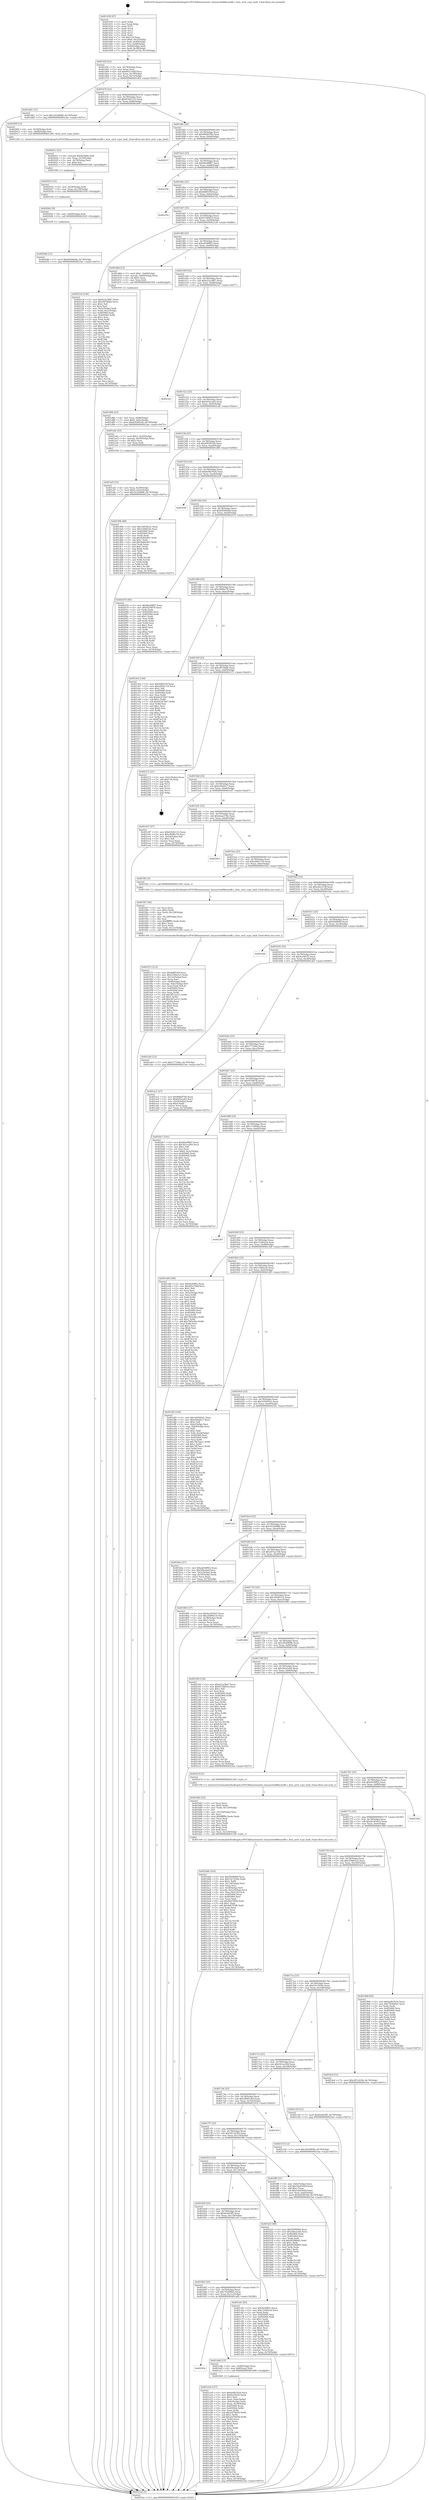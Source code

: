 digraph "0x401430" {
  label = "0x401430 (/mnt/c/Users/mathe/Desktop/tcc/POCII/binaries/extr_linuxarchx86kvmx86.c_kvm_arch_vcpu_fault_Final-ollvm.out::main(0))"
  labelloc = "t"
  node[shape=record]

  Entry [label="",width=0.3,height=0.3,shape=circle,fillcolor=black,style=filled]
  "0x40145f" [label="{
     0x40145f [23]\l
     | [instrs]\l
     &nbsp;&nbsp;0x40145f \<+3\>: mov -0x74(%rbp),%eax\l
     &nbsp;&nbsp;0x401462 \<+2\>: mov %eax,%ecx\l
     &nbsp;&nbsp;0x401464 \<+6\>: sub $0x802c76bf,%ecx\l
     &nbsp;&nbsp;0x40146a \<+3\>: mov %eax,-0x78(%rbp)\l
     &nbsp;&nbsp;0x40146d \<+3\>: mov %ecx,-0x7c(%rbp)\l
     &nbsp;&nbsp;0x401470 \<+6\>: je 0000000000401d61 \<main+0x931\>\l
  }"]
  "0x401d61" [label="{
     0x401d61 [12]\l
     | [instrs]\l
     &nbsp;&nbsp;0x401d61 \<+7\>: movl $0x16328088,-0x74(%rbp)\l
     &nbsp;&nbsp;0x401d68 \<+5\>: jmp 00000000004023ae \<main+0xf7e\>\l
  }"]
  "0x401476" [label="{
     0x401476 [22]\l
     | [instrs]\l
     &nbsp;&nbsp;0x401476 \<+5\>: jmp 000000000040147b \<main+0x4b\>\l
     &nbsp;&nbsp;0x40147b \<+3\>: mov -0x78(%rbp),%eax\l
     &nbsp;&nbsp;0x40147e \<+5\>: sub $0x81642131,%eax\l
     &nbsp;&nbsp;0x401483 \<+3\>: mov %eax,-0x80(%rbp)\l
     &nbsp;&nbsp;0x401486 \<+6\>: je 000000000040200f \<main+0xbdf\>\l
  }"]
  Exit [label="",width=0.3,height=0.3,shape=circle,fillcolor=black,style=filled,peripheries=2]
  "0x40200f" [label="{
     0x40200f [13]\l
     | [instrs]\l
     &nbsp;&nbsp;0x40200f \<+4\>: mov -0x58(%rbp),%rdi\l
     &nbsp;&nbsp;0x402013 \<+4\>: mov -0x68(%rbp),%rsi\l
     &nbsp;&nbsp;0x402017 \<+5\>: call 0000000000401240 \<kvm_arch_vcpu_fault\>\l
     | [calls]\l
     &nbsp;&nbsp;0x401240 \{1\} (/mnt/c/Users/mathe/Desktop/tcc/POCII/binaries/extr_linuxarchx86kvmx86.c_kvm_arch_vcpu_fault_Final-ollvm.out::kvm_arch_vcpu_fault)\l
  }"]
  "0x40148c" [label="{
     0x40148c [25]\l
     | [instrs]\l
     &nbsp;&nbsp;0x40148c \<+5\>: jmp 0000000000401491 \<main+0x61\>\l
     &nbsp;&nbsp;0x401491 \<+3\>: mov -0x78(%rbp),%eax\l
     &nbsp;&nbsp;0x401494 \<+5\>: sub $0x866bf700,%eax\l
     &nbsp;&nbsp;0x401499 \<+6\>: mov %eax,-0x84(%rbp)\l
     &nbsp;&nbsp;0x40149f \<+6\>: je 0000000000402057 \<main+0xc27\>\l
  }"]
  "0x40204b" [label="{
     0x40204b [12]\l
     | [instrs]\l
     &nbsp;&nbsp;0x40204b \<+7\>: movl $0xbf504b48,-0x74(%rbp)\l
     &nbsp;&nbsp;0x402052 \<+5\>: jmp 00000000004023ae \<main+0xf7e\>\l
  }"]
  "0x402057" [label="{
     0x402057\l
  }", style=dashed]
  "0x4014a5" [label="{
     0x4014a5 [25]\l
     | [instrs]\l
     &nbsp;&nbsp;0x4014a5 \<+5\>: jmp 00000000004014aa \<main+0x7a\>\l
     &nbsp;&nbsp;0x4014aa \<+3\>: mov -0x78(%rbp),%eax\l
     &nbsp;&nbsp;0x4014ad \<+5\>: sub $0x86a0f887,%eax\l
     &nbsp;&nbsp;0x4014b2 \<+6\>: mov %eax,-0x88(%rbp)\l
     &nbsp;&nbsp;0x4014b8 \<+6\>: je 0000000000402394 \<main+0xf64\>\l
  }"]
  "0x402042" [label="{
     0x402042 [9]\l
     | [instrs]\l
     &nbsp;&nbsp;0x402042 \<+4\>: mov -0x68(%rbp),%rdi\l
     &nbsp;&nbsp;0x402046 \<+5\>: call 0000000000401030 \<free@plt\>\l
     | [calls]\l
     &nbsp;&nbsp;0x401030 \{1\} (unknown)\l
  }"]
  "0x402394" [label="{
     0x402394\l
  }", style=dashed]
  "0x4014be" [label="{
     0x4014be [25]\l
     | [instrs]\l
     &nbsp;&nbsp;0x4014be \<+5\>: jmp 00000000004014c3 \<main+0x93\>\l
     &nbsp;&nbsp;0x4014c3 \<+3\>: mov -0x78(%rbp),%eax\l
     &nbsp;&nbsp;0x4014c6 \<+5\>: sub $0x8d8f1f3f,%eax\l
     &nbsp;&nbsp;0x4014cb \<+6\>: mov %eax,-0x8c(%rbp)\l
     &nbsp;&nbsp;0x4014d1 \<+6\>: je 000000000040233a \<main+0xf0a\>\l
  }"]
  "0x402033" [label="{
     0x402033 [15]\l
     | [instrs]\l
     &nbsp;&nbsp;0x402033 \<+4\>: mov -0x58(%rbp),%rdi\l
     &nbsp;&nbsp;0x402037 \<+6\>: mov %eax,-0x130(%rbp)\l
     &nbsp;&nbsp;0x40203d \<+5\>: call 0000000000401030 \<free@plt\>\l
     | [calls]\l
     &nbsp;&nbsp;0x401030 \{1\} (unknown)\l
  }"]
  "0x40233a" [label="{
     0x40233a\l
  }", style=dashed]
  "0x4014d7" [label="{
     0x4014d7 [25]\l
     | [instrs]\l
     &nbsp;&nbsp;0x4014d7 \<+5\>: jmp 00000000004014dc \<main+0xac\>\l
     &nbsp;&nbsp;0x4014dc \<+3\>: mov -0x78(%rbp),%eax\l
     &nbsp;&nbsp;0x4014df \<+5\>: sub $0x9139d910,%eax\l
     &nbsp;&nbsp;0x4014e4 \<+6\>: mov %eax,-0x90(%rbp)\l
     &nbsp;&nbsp;0x4014ea \<+6\>: je 00000000004021e6 \<main+0xdb6\>\l
  }"]
  "0x40201c" [label="{
     0x40201c [23]\l
     | [instrs]\l
     &nbsp;&nbsp;0x40201c \<+10\>: movabs $0x4030b6,%rdi\l
     &nbsp;&nbsp;0x402026 \<+3\>: mov %eax,-0x70(%rbp)\l
     &nbsp;&nbsp;0x402029 \<+3\>: mov -0x70(%rbp),%esi\l
     &nbsp;&nbsp;0x40202c \<+2\>: mov $0x0,%al\l
     &nbsp;&nbsp;0x40202e \<+5\>: call 0000000000401040 \<printf@plt\>\l
     | [calls]\l
     &nbsp;&nbsp;0x401040 \{1\} (unknown)\l
  }"]
  "0x4021e6" [label="{
     0x4021e6 [140]\l
     | [instrs]\l
     &nbsp;&nbsp;0x4021e6 \<+5\>: mov $0xb22a3847,%eax\l
     &nbsp;&nbsp;0x4021eb \<+5\>: mov $0xcf9746b6,%ecx\l
     &nbsp;&nbsp;0x4021f0 \<+2\>: mov $0x1,%dl\l
     &nbsp;&nbsp;0x4021f2 \<+2\>: xor %esi,%esi\l
     &nbsp;&nbsp;0x4021f4 \<+3\>: mov -0x3c(%rbp),%edi\l
     &nbsp;&nbsp;0x4021f7 \<+3\>: mov %edi,-0x2c(%rbp)\l
     &nbsp;&nbsp;0x4021fa \<+7\>: mov 0x405060,%edi\l
     &nbsp;&nbsp;0x402201 \<+8\>: mov 0x405064,%r8d\l
     &nbsp;&nbsp;0x402209 \<+3\>: sub $0x1,%esi\l
     &nbsp;&nbsp;0x40220c \<+3\>: mov %edi,%r9d\l
     &nbsp;&nbsp;0x40220f \<+3\>: add %esi,%r9d\l
     &nbsp;&nbsp;0x402212 \<+4\>: imul %r9d,%edi\l
     &nbsp;&nbsp;0x402216 \<+3\>: and $0x1,%edi\l
     &nbsp;&nbsp;0x402219 \<+3\>: cmp $0x0,%edi\l
     &nbsp;&nbsp;0x40221c \<+4\>: sete %r10b\l
     &nbsp;&nbsp;0x402220 \<+4\>: cmp $0xa,%r8d\l
     &nbsp;&nbsp;0x402224 \<+4\>: setl %r11b\l
     &nbsp;&nbsp;0x402228 \<+3\>: mov %r10b,%bl\l
     &nbsp;&nbsp;0x40222b \<+3\>: xor $0xff,%bl\l
     &nbsp;&nbsp;0x40222e \<+3\>: mov %r11b,%r14b\l
     &nbsp;&nbsp;0x402231 \<+4\>: xor $0xff,%r14b\l
     &nbsp;&nbsp;0x402235 \<+3\>: xor $0x1,%dl\l
     &nbsp;&nbsp;0x402238 \<+3\>: mov %bl,%r15b\l
     &nbsp;&nbsp;0x40223b \<+4\>: and $0xff,%r15b\l
     &nbsp;&nbsp;0x40223f \<+3\>: and %dl,%r10b\l
     &nbsp;&nbsp;0x402242 \<+3\>: mov %r14b,%r12b\l
     &nbsp;&nbsp;0x402245 \<+4\>: and $0xff,%r12b\l
     &nbsp;&nbsp;0x402249 \<+3\>: and %dl,%r11b\l
     &nbsp;&nbsp;0x40224c \<+3\>: or %r10b,%r15b\l
     &nbsp;&nbsp;0x40224f \<+3\>: or %r11b,%r12b\l
     &nbsp;&nbsp;0x402252 \<+3\>: xor %r12b,%r15b\l
     &nbsp;&nbsp;0x402255 \<+3\>: or %r14b,%bl\l
     &nbsp;&nbsp;0x402258 \<+3\>: xor $0xff,%bl\l
     &nbsp;&nbsp;0x40225b \<+3\>: or $0x1,%dl\l
     &nbsp;&nbsp;0x40225e \<+2\>: and %dl,%bl\l
     &nbsp;&nbsp;0x402260 \<+3\>: or %bl,%r15b\l
     &nbsp;&nbsp;0x402263 \<+4\>: test $0x1,%r15b\l
     &nbsp;&nbsp;0x402267 \<+3\>: cmovne %ecx,%eax\l
     &nbsp;&nbsp;0x40226a \<+3\>: mov %eax,-0x74(%rbp)\l
     &nbsp;&nbsp;0x40226d \<+5\>: jmp 00000000004023ae \<main+0xf7e\>\l
  }"]
  "0x4014f0" [label="{
     0x4014f0 [25]\l
     | [instrs]\l
     &nbsp;&nbsp;0x4014f0 \<+5\>: jmp 00000000004014f5 \<main+0xc5\>\l
     &nbsp;&nbsp;0x4014f5 \<+3\>: mov -0x78(%rbp),%eax\l
     &nbsp;&nbsp;0x4014f8 \<+5\>: sub $0xa63d0fb5,%eax\l
     &nbsp;&nbsp;0x4014fd \<+6\>: mov %eax,-0x94(%rbp)\l
     &nbsp;&nbsp;0x401503 \<+6\>: je 0000000000401d6d \<main+0x93d\>\l
  }"]
  "0x401f73" [label="{
     0x401f73 [113]\l
     | [instrs]\l
     &nbsp;&nbsp;0x401f73 \<+5\>: mov $0x8d8f1f3f,%ecx\l
     &nbsp;&nbsp;0x401f78 \<+5\>: mov $0x5296b1e5,%edx\l
     &nbsp;&nbsp;0x401f7d \<+6\>: mov -0x12c(%rbp),%esi\l
     &nbsp;&nbsp;0x401f83 \<+3\>: imul %eax,%esi\l
     &nbsp;&nbsp;0x401f86 \<+4\>: mov -0x68(%rbp),%rdi\l
     &nbsp;&nbsp;0x401f8a \<+4\>: movslq -0x6c(%rbp),%r8\l
     &nbsp;&nbsp;0x401f8e \<+4\>: mov %esi,(%rdi,%r8,4)\l
     &nbsp;&nbsp;0x401f92 \<+7\>: mov 0x405060,%eax\l
     &nbsp;&nbsp;0x401f99 \<+7\>: mov 0x405064,%esi\l
     &nbsp;&nbsp;0x401fa0 \<+3\>: mov %eax,%r9d\l
     &nbsp;&nbsp;0x401fa3 \<+7\>: sub $0x387ea311,%r9d\l
     &nbsp;&nbsp;0x401faa \<+4\>: sub $0x1,%r9d\l
     &nbsp;&nbsp;0x401fae \<+7\>: add $0x387ea311,%r9d\l
     &nbsp;&nbsp;0x401fb5 \<+4\>: imul %r9d,%eax\l
     &nbsp;&nbsp;0x401fb9 \<+3\>: and $0x1,%eax\l
     &nbsp;&nbsp;0x401fbc \<+3\>: cmp $0x0,%eax\l
     &nbsp;&nbsp;0x401fbf \<+4\>: sete %r10b\l
     &nbsp;&nbsp;0x401fc3 \<+3\>: cmp $0xa,%esi\l
     &nbsp;&nbsp;0x401fc6 \<+4\>: setl %r11b\l
     &nbsp;&nbsp;0x401fca \<+3\>: mov %r10b,%bl\l
     &nbsp;&nbsp;0x401fcd \<+3\>: and %r11b,%bl\l
     &nbsp;&nbsp;0x401fd0 \<+3\>: xor %r11b,%r10b\l
     &nbsp;&nbsp;0x401fd3 \<+3\>: or %r10b,%bl\l
     &nbsp;&nbsp;0x401fd6 \<+3\>: test $0x1,%bl\l
     &nbsp;&nbsp;0x401fd9 \<+3\>: cmovne %edx,%ecx\l
     &nbsp;&nbsp;0x401fdc \<+3\>: mov %ecx,-0x74(%rbp)\l
     &nbsp;&nbsp;0x401fdf \<+5\>: jmp 00000000004023ae \<main+0xf7e\>\l
  }"]
  "0x401d6d" [label="{
     0x401d6d [23]\l
     | [instrs]\l
     &nbsp;&nbsp;0x401d6d \<+7\>: movl $0x1,-0x60(%rbp)\l
     &nbsp;&nbsp;0x401d74 \<+4\>: movslq -0x60(%rbp),%rax\l
     &nbsp;&nbsp;0x401d78 \<+4\>: shl $0x2,%rax\l
     &nbsp;&nbsp;0x401d7c \<+3\>: mov %rax,%rdi\l
     &nbsp;&nbsp;0x401d7f \<+5\>: call 0000000000401050 \<malloc@plt\>\l
     | [calls]\l
     &nbsp;&nbsp;0x401050 \{1\} (unknown)\l
  }"]
  "0x401509" [label="{
     0x401509 [25]\l
     | [instrs]\l
     &nbsp;&nbsp;0x401509 \<+5\>: jmp 000000000040150e \<main+0xde\>\l
     &nbsp;&nbsp;0x40150e \<+3\>: mov -0x78(%rbp),%eax\l
     &nbsp;&nbsp;0x401511 \<+5\>: sub $0xb22a3847,%eax\l
     &nbsp;&nbsp;0x401516 \<+6\>: mov %eax,-0x98(%rbp)\l
     &nbsp;&nbsp;0x40151c \<+6\>: je 00000000004023a7 \<main+0xf77\>\l
  }"]
  "0x401f47" [label="{
     0x401f47 [44]\l
     | [instrs]\l
     &nbsp;&nbsp;0x401f47 \<+2\>: xor %ecx,%ecx\l
     &nbsp;&nbsp;0x401f49 \<+5\>: mov $0x2,%edx\l
     &nbsp;&nbsp;0x401f4e \<+6\>: mov %edx,-0x128(%rbp)\l
     &nbsp;&nbsp;0x401f54 \<+1\>: cltd\l
     &nbsp;&nbsp;0x401f55 \<+6\>: mov -0x128(%rbp),%esi\l
     &nbsp;&nbsp;0x401f5b \<+2\>: idiv %esi\l
     &nbsp;&nbsp;0x401f5d \<+6\>: imul $0xfffffffe,%edx,%edx\l
     &nbsp;&nbsp;0x401f63 \<+3\>: sub $0x1,%ecx\l
     &nbsp;&nbsp;0x401f66 \<+2\>: sub %ecx,%edx\l
     &nbsp;&nbsp;0x401f68 \<+6\>: mov %edx,-0x12c(%rbp)\l
     &nbsp;&nbsp;0x401f6e \<+5\>: call 0000000000401160 \<next_i\>\l
     | [calls]\l
     &nbsp;&nbsp;0x401160 \{1\} (/mnt/c/Users/mathe/Desktop/tcc/POCII/binaries/extr_linuxarchx86kvmx86.c_kvm_arch_vcpu_fault_Final-ollvm.out::next_i)\l
  }"]
  "0x4023a7" [label="{
     0x4023a7\l
  }", style=dashed]
  "0x401522" [label="{
     0x401522 [25]\l
     | [instrs]\l
     &nbsp;&nbsp;0x401522 \<+5\>: jmp 0000000000401527 \<main+0xf7\>\l
     &nbsp;&nbsp;0x401527 \<+3\>: mov -0x78(%rbp),%eax\l
     &nbsp;&nbsp;0x40152a \<+5\>: sub $0xb93aca62,%eax\l
     &nbsp;&nbsp;0x40152f \<+6\>: mov %eax,-0x9c(%rbp)\l
     &nbsp;&nbsp;0x401535 \<+6\>: je 0000000000401adc \<main+0x6ac\>\l
  }"]
  "0x401d84" [label="{
     0x401d84 [23]\l
     | [instrs]\l
     &nbsp;&nbsp;0x401d84 \<+4\>: mov %rax,-0x68(%rbp)\l
     &nbsp;&nbsp;0x401d88 \<+7\>: movl $0x0,-0x6c(%rbp)\l
     &nbsp;&nbsp;0x401d8f \<+7\>: movl $0xb95991d9,-0x74(%rbp)\l
     &nbsp;&nbsp;0x401d96 \<+5\>: jmp 00000000004023ae \<main+0xf7e\>\l
  }"]
  "0x401adc" [label="{
     0x401adc [23]\l
     | [instrs]\l
     &nbsp;&nbsp;0x401adc \<+7\>: movl $0x1,-0x50(%rbp)\l
     &nbsp;&nbsp;0x401ae3 \<+4\>: movslq -0x50(%rbp),%rax\l
     &nbsp;&nbsp;0x401ae7 \<+4\>: shl $0x2,%rax\l
     &nbsp;&nbsp;0x401aeb \<+3\>: mov %rax,%rdi\l
     &nbsp;&nbsp;0x401aee \<+5\>: call 0000000000401050 \<malloc@plt\>\l
     | [calls]\l
     &nbsp;&nbsp;0x401050 \{1\} (unknown)\l
  }"]
  "0x40153b" [label="{
     0x40153b [25]\l
     | [instrs]\l
     &nbsp;&nbsp;0x40153b \<+5\>: jmp 0000000000401540 \<main+0x110\>\l
     &nbsp;&nbsp;0x401540 \<+3\>: mov -0x78(%rbp),%eax\l
     &nbsp;&nbsp;0x401543 \<+5\>: sub $0xb95991d9,%eax\l
     &nbsp;&nbsp;0x401548 \<+6\>: mov %eax,-0xa0(%rbp)\l
     &nbsp;&nbsp;0x40154e \<+6\>: je 0000000000401d9b \<main+0x96b\>\l
  }"]
  "0x401bb6" [label="{
     0x401bb6 [163]\l
     | [instrs]\l
     &nbsp;&nbsp;0x401bb6 \<+5\>: mov $0xf5bf908d,%ecx\l
     &nbsp;&nbsp;0x401bbb \<+5\>: mov $0x53e7420e,%edx\l
     &nbsp;&nbsp;0x401bc0 \<+3\>: mov $0x1,%r8b\l
     &nbsp;&nbsp;0x401bc3 \<+6\>: mov -0x124(%rbp),%esi\l
     &nbsp;&nbsp;0x401bc9 \<+3\>: imul %eax,%esi\l
     &nbsp;&nbsp;0x401bcc \<+4\>: mov -0x58(%rbp),%r9\l
     &nbsp;&nbsp;0x401bd0 \<+4\>: movslq -0x5c(%rbp),%r10\l
     &nbsp;&nbsp;0x401bd4 \<+4\>: mov %esi,(%r9,%r10,4)\l
     &nbsp;&nbsp;0x401bd8 \<+7\>: mov 0x405060,%eax\l
     &nbsp;&nbsp;0x401bdf \<+7\>: mov 0x405064,%esi\l
     &nbsp;&nbsp;0x401be6 \<+2\>: mov %eax,%edi\l
     &nbsp;&nbsp;0x401be8 \<+6\>: sub $0x9a07f29b,%edi\l
     &nbsp;&nbsp;0x401bee \<+3\>: sub $0x1,%edi\l
     &nbsp;&nbsp;0x401bf1 \<+6\>: add $0x9a07f29b,%edi\l
     &nbsp;&nbsp;0x401bf7 \<+3\>: imul %edi,%eax\l
     &nbsp;&nbsp;0x401bfa \<+3\>: and $0x1,%eax\l
     &nbsp;&nbsp;0x401bfd \<+3\>: cmp $0x0,%eax\l
     &nbsp;&nbsp;0x401c00 \<+4\>: sete %r11b\l
     &nbsp;&nbsp;0x401c04 \<+3\>: cmp $0xa,%esi\l
     &nbsp;&nbsp;0x401c07 \<+3\>: setl %bl\l
     &nbsp;&nbsp;0x401c0a \<+3\>: mov %r11b,%r14b\l
     &nbsp;&nbsp;0x401c0d \<+4\>: xor $0xff,%r14b\l
     &nbsp;&nbsp;0x401c11 \<+3\>: mov %bl,%r15b\l
     &nbsp;&nbsp;0x401c14 \<+4\>: xor $0xff,%r15b\l
     &nbsp;&nbsp;0x401c18 \<+4\>: xor $0x0,%r8b\l
     &nbsp;&nbsp;0x401c1c \<+3\>: mov %r14b,%r12b\l
     &nbsp;&nbsp;0x401c1f \<+4\>: and $0x0,%r12b\l
     &nbsp;&nbsp;0x401c23 \<+3\>: and %r8b,%r11b\l
     &nbsp;&nbsp;0x401c26 \<+3\>: mov %r15b,%r13b\l
     &nbsp;&nbsp;0x401c29 \<+4\>: and $0x0,%r13b\l
     &nbsp;&nbsp;0x401c2d \<+3\>: and %r8b,%bl\l
     &nbsp;&nbsp;0x401c30 \<+3\>: or %r11b,%r12b\l
     &nbsp;&nbsp;0x401c33 \<+3\>: or %bl,%r13b\l
     &nbsp;&nbsp;0x401c36 \<+3\>: xor %r13b,%r12b\l
     &nbsp;&nbsp;0x401c39 \<+3\>: or %r15b,%r14b\l
     &nbsp;&nbsp;0x401c3c \<+4\>: xor $0xff,%r14b\l
     &nbsp;&nbsp;0x401c40 \<+4\>: or $0x0,%r8b\l
     &nbsp;&nbsp;0x401c44 \<+3\>: and %r8b,%r14b\l
     &nbsp;&nbsp;0x401c47 \<+3\>: or %r14b,%r12b\l
     &nbsp;&nbsp;0x401c4a \<+4\>: test $0x1,%r12b\l
     &nbsp;&nbsp;0x401c4e \<+3\>: cmovne %edx,%ecx\l
     &nbsp;&nbsp;0x401c51 \<+3\>: mov %ecx,-0x74(%rbp)\l
     &nbsp;&nbsp;0x401c54 \<+5\>: jmp 00000000004023ae \<main+0xf7e\>\l
  }"]
  "0x401d9b" [label="{
     0x401d9b [88]\l
     | [instrs]\l
     &nbsp;&nbsp;0x401d9b \<+5\>: mov $0x160585a1,%eax\l
     &nbsp;&nbsp;0x401da0 \<+5\>: mov $0x150b6ceb,%ecx\l
     &nbsp;&nbsp;0x401da5 \<+7\>: mov 0x405060,%edx\l
     &nbsp;&nbsp;0x401dac \<+7\>: mov 0x405064,%esi\l
     &nbsp;&nbsp;0x401db3 \<+2\>: mov %edx,%edi\l
     &nbsp;&nbsp;0x401db5 \<+6\>: sub $0x9a8dc061,%edi\l
     &nbsp;&nbsp;0x401dbb \<+3\>: sub $0x1,%edi\l
     &nbsp;&nbsp;0x401dbe \<+6\>: add $0x9a8dc061,%edi\l
     &nbsp;&nbsp;0x401dc4 \<+3\>: imul %edi,%edx\l
     &nbsp;&nbsp;0x401dc7 \<+3\>: and $0x1,%edx\l
     &nbsp;&nbsp;0x401dca \<+3\>: cmp $0x0,%edx\l
     &nbsp;&nbsp;0x401dcd \<+4\>: sete %r8b\l
     &nbsp;&nbsp;0x401dd1 \<+3\>: cmp $0xa,%esi\l
     &nbsp;&nbsp;0x401dd4 \<+4\>: setl %r9b\l
     &nbsp;&nbsp;0x401dd8 \<+3\>: mov %r8b,%r10b\l
     &nbsp;&nbsp;0x401ddb \<+3\>: and %r9b,%r10b\l
     &nbsp;&nbsp;0x401dde \<+3\>: xor %r9b,%r8b\l
     &nbsp;&nbsp;0x401de1 \<+3\>: or %r8b,%r10b\l
     &nbsp;&nbsp;0x401de4 \<+4\>: test $0x1,%r10b\l
     &nbsp;&nbsp;0x401de8 \<+3\>: cmovne %ecx,%eax\l
     &nbsp;&nbsp;0x401deb \<+3\>: mov %eax,-0x74(%rbp)\l
     &nbsp;&nbsp;0x401dee \<+5\>: jmp 00000000004023ae \<main+0xf7e\>\l
  }"]
  "0x401554" [label="{
     0x401554 [25]\l
     | [instrs]\l
     &nbsp;&nbsp;0x401554 \<+5\>: jmp 0000000000401559 \<main+0x129\>\l
     &nbsp;&nbsp;0x401559 \<+3\>: mov -0x78(%rbp),%eax\l
     &nbsp;&nbsp;0x40155c \<+5\>: sub $0xbe8b7624,%eax\l
     &nbsp;&nbsp;0x401561 \<+6\>: mov %eax,-0xa4(%rbp)\l
     &nbsp;&nbsp;0x401567 \<+6\>: je 000000000040229f \<main+0xe6f\>\l
  }"]
  "0x401b82" [label="{
     0x401b82 [52]\l
     | [instrs]\l
     &nbsp;&nbsp;0x401b82 \<+2\>: xor %ecx,%ecx\l
     &nbsp;&nbsp;0x401b84 \<+5\>: mov $0x2,%edx\l
     &nbsp;&nbsp;0x401b89 \<+6\>: mov %edx,-0x120(%rbp)\l
     &nbsp;&nbsp;0x401b8f \<+1\>: cltd\l
     &nbsp;&nbsp;0x401b90 \<+6\>: mov -0x120(%rbp),%esi\l
     &nbsp;&nbsp;0x401b96 \<+2\>: idiv %esi\l
     &nbsp;&nbsp;0x401b98 \<+6\>: imul $0xfffffffe,%edx,%edx\l
     &nbsp;&nbsp;0x401b9e \<+2\>: mov %ecx,%edi\l
     &nbsp;&nbsp;0x401ba0 \<+2\>: sub %edx,%edi\l
     &nbsp;&nbsp;0x401ba2 \<+2\>: mov %ecx,%edx\l
     &nbsp;&nbsp;0x401ba4 \<+3\>: sub $0x1,%edx\l
     &nbsp;&nbsp;0x401ba7 \<+2\>: add %edx,%edi\l
     &nbsp;&nbsp;0x401ba9 \<+2\>: sub %edi,%ecx\l
     &nbsp;&nbsp;0x401bab \<+6\>: mov %ecx,-0x124(%rbp)\l
     &nbsp;&nbsp;0x401bb1 \<+5\>: call 0000000000401160 \<next_i\>\l
     | [calls]\l
     &nbsp;&nbsp;0x401160 \{1\} (/mnt/c/Users/mathe/Desktop/tcc/POCII/binaries/extr_linuxarchx86kvmx86.c_kvm_arch_vcpu_fault_Final-ollvm.out::next_i)\l
  }"]
  "0x40229f" [label="{
     0x40229f\l
  }", style=dashed]
  "0x40156d" [label="{
     0x40156d [25]\l
     | [instrs]\l
     &nbsp;&nbsp;0x40156d \<+5\>: jmp 0000000000401572 \<main+0x142\>\l
     &nbsp;&nbsp;0x401572 \<+3\>: mov -0x78(%rbp),%eax\l
     &nbsp;&nbsp;0x401575 \<+5\>: sub $0xbf504b48,%eax\l
     &nbsp;&nbsp;0x40157a \<+6\>: mov %eax,-0xa8(%rbp)\l
     &nbsp;&nbsp;0x401580 \<+6\>: je 0000000000402074 \<main+0xc44\>\l
  }"]
  "0x401af3" [label="{
     0x401af3 [23]\l
     | [instrs]\l
     &nbsp;&nbsp;0x401af3 \<+4\>: mov %rax,-0x58(%rbp)\l
     &nbsp;&nbsp;0x401af7 \<+7\>: movl $0x0,-0x5c(%rbp)\l
     &nbsp;&nbsp;0x401afe \<+7\>: movl $0x16328088,-0x74(%rbp)\l
     &nbsp;&nbsp;0x401b05 \<+5\>: jmp 00000000004023ae \<main+0xf7e\>\l
  }"]
  "0x402074" [label="{
     0x402074 [83]\l
     | [instrs]\l
     &nbsp;&nbsp;0x402074 \<+5\>: mov $0x86a0f887,%eax\l
     &nbsp;&nbsp;0x402079 \<+5\>: mov $0x9526878,%ecx\l
     &nbsp;&nbsp;0x40207e \<+2\>: xor %edx,%edx\l
     &nbsp;&nbsp;0x402080 \<+7\>: mov 0x405060,%esi\l
     &nbsp;&nbsp;0x402087 \<+7\>: mov 0x405064,%edi\l
     &nbsp;&nbsp;0x40208e \<+3\>: sub $0x1,%edx\l
     &nbsp;&nbsp;0x402091 \<+3\>: mov %esi,%r8d\l
     &nbsp;&nbsp;0x402094 \<+3\>: add %edx,%r8d\l
     &nbsp;&nbsp;0x402097 \<+4\>: imul %r8d,%esi\l
     &nbsp;&nbsp;0x40209b \<+3\>: and $0x1,%esi\l
     &nbsp;&nbsp;0x40209e \<+3\>: cmp $0x0,%esi\l
     &nbsp;&nbsp;0x4020a1 \<+4\>: sete %r9b\l
     &nbsp;&nbsp;0x4020a5 \<+3\>: cmp $0xa,%edi\l
     &nbsp;&nbsp;0x4020a8 \<+4\>: setl %r10b\l
     &nbsp;&nbsp;0x4020ac \<+3\>: mov %r9b,%r11b\l
     &nbsp;&nbsp;0x4020af \<+3\>: and %r10b,%r11b\l
     &nbsp;&nbsp;0x4020b2 \<+3\>: xor %r10b,%r9b\l
     &nbsp;&nbsp;0x4020b5 \<+3\>: or %r9b,%r11b\l
     &nbsp;&nbsp;0x4020b8 \<+4\>: test $0x1,%r11b\l
     &nbsp;&nbsp;0x4020bc \<+3\>: cmovne %ecx,%eax\l
     &nbsp;&nbsp;0x4020bf \<+3\>: mov %eax,-0x74(%rbp)\l
     &nbsp;&nbsp;0x4020c2 \<+5\>: jmp 00000000004023ae \<main+0xf7e\>\l
  }"]
  "0x401586" [label="{
     0x401586 [25]\l
     | [instrs]\l
     &nbsp;&nbsp;0x401586 \<+5\>: jmp 000000000040158b \<main+0x15b\>\l
     &nbsp;&nbsp;0x40158b \<+3\>: mov -0x78(%rbp),%eax\l
     &nbsp;&nbsp;0x40158e \<+5\>: sub $0xc9696c78,%eax\l
     &nbsp;&nbsp;0x401593 \<+6\>: mov %eax,-0xac(%rbp)\l
     &nbsp;&nbsp;0x401599 \<+6\>: je 0000000000401eb2 \<main+0xa82\>\l
  }"]
  "0x401a18" [label="{
     0x401a18 [157]\l
     | [instrs]\l
     &nbsp;&nbsp;0x401a18 \<+5\>: mov $0xbe8b7624,%ecx\l
     &nbsp;&nbsp;0x401a1d \<+5\>: mov $0xfea581f2,%edx\l
     &nbsp;&nbsp;0x401a22 \<+3\>: mov $0x1,%sil\l
     &nbsp;&nbsp;0x401a25 \<+3\>: mov %eax,-0x4c(%rbp)\l
     &nbsp;&nbsp;0x401a28 \<+3\>: mov -0x4c(%rbp),%eax\l
     &nbsp;&nbsp;0x401a2b \<+3\>: mov %eax,-0x34(%rbp)\l
     &nbsp;&nbsp;0x401a2e \<+7\>: mov 0x405060,%eax\l
     &nbsp;&nbsp;0x401a35 \<+8\>: mov 0x405064,%r8d\l
     &nbsp;&nbsp;0x401a3d \<+3\>: mov %eax,%r9d\l
     &nbsp;&nbsp;0x401a40 \<+7\>: sub $0x2ef78d30,%r9d\l
     &nbsp;&nbsp;0x401a47 \<+4\>: sub $0x1,%r9d\l
     &nbsp;&nbsp;0x401a4b \<+7\>: add $0x2ef78d30,%r9d\l
     &nbsp;&nbsp;0x401a52 \<+4\>: imul %r9d,%eax\l
     &nbsp;&nbsp;0x401a56 \<+3\>: and $0x1,%eax\l
     &nbsp;&nbsp;0x401a59 \<+3\>: cmp $0x0,%eax\l
     &nbsp;&nbsp;0x401a5c \<+4\>: sete %r10b\l
     &nbsp;&nbsp;0x401a60 \<+4\>: cmp $0xa,%r8d\l
     &nbsp;&nbsp;0x401a64 \<+4\>: setl %r11b\l
     &nbsp;&nbsp;0x401a68 \<+3\>: mov %r10b,%bl\l
     &nbsp;&nbsp;0x401a6b \<+3\>: xor $0xff,%bl\l
     &nbsp;&nbsp;0x401a6e \<+3\>: mov %r11b,%r14b\l
     &nbsp;&nbsp;0x401a71 \<+4\>: xor $0xff,%r14b\l
     &nbsp;&nbsp;0x401a75 \<+4\>: xor $0x0,%sil\l
     &nbsp;&nbsp;0x401a79 \<+3\>: mov %bl,%r15b\l
     &nbsp;&nbsp;0x401a7c \<+4\>: and $0x0,%r15b\l
     &nbsp;&nbsp;0x401a80 \<+3\>: and %sil,%r10b\l
     &nbsp;&nbsp;0x401a83 \<+3\>: mov %r14b,%r12b\l
     &nbsp;&nbsp;0x401a86 \<+4\>: and $0x0,%r12b\l
     &nbsp;&nbsp;0x401a8a \<+3\>: and %sil,%r11b\l
     &nbsp;&nbsp;0x401a8d \<+3\>: or %r10b,%r15b\l
     &nbsp;&nbsp;0x401a90 \<+3\>: or %r11b,%r12b\l
     &nbsp;&nbsp;0x401a93 \<+3\>: xor %r12b,%r15b\l
     &nbsp;&nbsp;0x401a96 \<+3\>: or %r14b,%bl\l
     &nbsp;&nbsp;0x401a99 \<+3\>: xor $0xff,%bl\l
     &nbsp;&nbsp;0x401a9c \<+4\>: or $0x0,%sil\l
     &nbsp;&nbsp;0x401aa0 \<+3\>: and %sil,%bl\l
     &nbsp;&nbsp;0x401aa3 \<+3\>: or %bl,%r15b\l
     &nbsp;&nbsp;0x401aa6 \<+4\>: test $0x1,%r15b\l
     &nbsp;&nbsp;0x401aaa \<+3\>: cmovne %edx,%ecx\l
     &nbsp;&nbsp;0x401aad \<+3\>: mov %ecx,-0x74(%rbp)\l
     &nbsp;&nbsp;0x401ab0 \<+5\>: jmp 00000000004023ae \<main+0xf7e\>\l
  }"]
  "0x401eb2" [label="{
     0x401eb2 [144]\l
     | [instrs]\l
     &nbsp;&nbsp;0x401eb2 \<+5\>: mov $0x8d8f1f3f,%eax\l
     &nbsp;&nbsp;0x401eb7 \<+5\>: mov $0xe00d1118,%ecx\l
     &nbsp;&nbsp;0x401ebc \<+2\>: mov $0x1,%dl\l
     &nbsp;&nbsp;0x401ebe \<+7\>: mov 0x405060,%esi\l
     &nbsp;&nbsp;0x401ec5 \<+7\>: mov 0x405064,%edi\l
     &nbsp;&nbsp;0x401ecc \<+3\>: mov %esi,%r8d\l
     &nbsp;&nbsp;0x401ecf \<+7\>: add $0x9e247b07,%r8d\l
     &nbsp;&nbsp;0x401ed6 \<+4\>: sub $0x1,%r8d\l
     &nbsp;&nbsp;0x401eda \<+7\>: sub $0x9e247b07,%r8d\l
     &nbsp;&nbsp;0x401ee1 \<+4\>: imul %r8d,%esi\l
     &nbsp;&nbsp;0x401ee5 \<+3\>: and $0x1,%esi\l
     &nbsp;&nbsp;0x401ee8 \<+3\>: cmp $0x0,%esi\l
     &nbsp;&nbsp;0x401eeb \<+4\>: sete %r9b\l
     &nbsp;&nbsp;0x401eef \<+3\>: cmp $0xa,%edi\l
     &nbsp;&nbsp;0x401ef2 \<+4\>: setl %r10b\l
     &nbsp;&nbsp;0x401ef6 \<+3\>: mov %r9b,%r11b\l
     &nbsp;&nbsp;0x401ef9 \<+4\>: xor $0xff,%r11b\l
     &nbsp;&nbsp;0x401efd \<+3\>: mov %r10b,%bl\l
     &nbsp;&nbsp;0x401f00 \<+3\>: xor $0xff,%bl\l
     &nbsp;&nbsp;0x401f03 \<+3\>: xor $0x0,%dl\l
     &nbsp;&nbsp;0x401f06 \<+3\>: mov %r11b,%r14b\l
     &nbsp;&nbsp;0x401f09 \<+4\>: and $0x0,%r14b\l
     &nbsp;&nbsp;0x401f0d \<+3\>: and %dl,%r9b\l
     &nbsp;&nbsp;0x401f10 \<+3\>: mov %bl,%r15b\l
     &nbsp;&nbsp;0x401f13 \<+4\>: and $0x0,%r15b\l
     &nbsp;&nbsp;0x401f17 \<+3\>: and %dl,%r10b\l
     &nbsp;&nbsp;0x401f1a \<+3\>: or %r9b,%r14b\l
     &nbsp;&nbsp;0x401f1d \<+3\>: or %r10b,%r15b\l
     &nbsp;&nbsp;0x401f20 \<+3\>: xor %r15b,%r14b\l
     &nbsp;&nbsp;0x401f23 \<+3\>: or %bl,%r11b\l
     &nbsp;&nbsp;0x401f26 \<+4\>: xor $0xff,%r11b\l
     &nbsp;&nbsp;0x401f2a \<+3\>: or $0x0,%dl\l
     &nbsp;&nbsp;0x401f2d \<+3\>: and %dl,%r11b\l
     &nbsp;&nbsp;0x401f30 \<+3\>: or %r11b,%r14b\l
     &nbsp;&nbsp;0x401f33 \<+4\>: test $0x1,%r14b\l
     &nbsp;&nbsp;0x401f37 \<+3\>: cmovne %ecx,%eax\l
     &nbsp;&nbsp;0x401f3a \<+3\>: mov %eax,-0x74(%rbp)\l
     &nbsp;&nbsp;0x401f3d \<+5\>: jmp 00000000004023ae \<main+0xf7e\>\l
  }"]
  "0x40159f" [label="{
     0x40159f [25]\l
     | [instrs]\l
     &nbsp;&nbsp;0x40159f \<+5\>: jmp 00000000004015a4 \<main+0x174\>\l
     &nbsp;&nbsp;0x4015a4 \<+3\>: mov -0x78(%rbp),%eax\l
     &nbsp;&nbsp;0x4015a7 \<+5\>: sub $0xcf9746b6,%eax\l
     &nbsp;&nbsp;0x4015ac \<+6\>: mov %eax,-0xb0(%rbp)\l
     &nbsp;&nbsp;0x4015b2 \<+6\>: je 0000000000402272 \<main+0xe42\>\l
  }"]
  "0x40185b" [label="{
     0x40185b\l
  }", style=dashed]
  "0x402272" [label="{
     0x402272 [21]\l
     | [instrs]\l
     &nbsp;&nbsp;0x402272 \<+3\>: mov -0x2c(%rbp),%eax\l
     &nbsp;&nbsp;0x402275 \<+7\>: add $0x118,%rsp\l
     &nbsp;&nbsp;0x40227c \<+1\>: pop %rbx\l
     &nbsp;&nbsp;0x40227d \<+2\>: pop %r12\l
     &nbsp;&nbsp;0x40227f \<+2\>: pop %r13\l
     &nbsp;&nbsp;0x402281 \<+2\>: pop %r14\l
     &nbsp;&nbsp;0x402283 \<+2\>: pop %r15\l
     &nbsp;&nbsp;0x402285 \<+1\>: pop %rbp\l
     &nbsp;&nbsp;0x402286 \<+1\>: ret\l
  }"]
  "0x4015b8" [label="{
     0x4015b8 [25]\l
     | [instrs]\l
     &nbsp;&nbsp;0x4015b8 \<+5\>: jmp 00000000004015bd \<main+0x18d\>\l
     &nbsp;&nbsp;0x4015bd \<+3\>: mov -0x78(%rbp),%eax\l
     &nbsp;&nbsp;0x4015c0 \<+5\>: sub $0xd39af2c7,%eax\l
     &nbsp;&nbsp;0x4015c5 \<+6\>: mov %eax,-0xb4(%rbp)\l
     &nbsp;&nbsp;0x4015cb \<+6\>: je 0000000000401e97 \<main+0xa67\>\l
  }"]
  "0x401a0b" [label="{
     0x401a0b [13]\l
     | [instrs]\l
     &nbsp;&nbsp;0x401a0b \<+4\>: mov -0x48(%rbp),%rax\l
     &nbsp;&nbsp;0x401a0f \<+4\>: mov 0x8(%rax),%rdi\l
     &nbsp;&nbsp;0x401a13 \<+5\>: call 0000000000401060 \<atoi@plt\>\l
     | [calls]\l
     &nbsp;&nbsp;0x401060 \{1\} (unknown)\l
  }"]
  "0x401e97" [label="{
     0x401e97 [27]\l
     | [instrs]\l
     &nbsp;&nbsp;0x401e97 \<+5\>: mov $0x81642131,%eax\l
     &nbsp;&nbsp;0x401e9c \<+5\>: mov $0xc9696c78,%ecx\l
     &nbsp;&nbsp;0x401ea1 \<+3\>: mov -0x2d(%rbp),%dl\l
     &nbsp;&nbsp;0x401ea4 \<+3\>: test $0x1,%dl\l
     &nbsp;&nbsp;0x401ea7 \<+3\>: cmovne %ecx,%eax\l
     &nbsp;&nbsp;0x401eaa \<+3\>: mov %eax,-0x74(%rbp)\l
     &nbsp;&nbsp;0x401ead \<+5\>: jmp 00000000004023ae \<main+0xf7e\>\l
  }"]
  "0x4015d1" [label="{
     0x4015d1 [25]\l
     | [instrs]\l
     &nbsp;&nbsp;0x4015d1 \<+5\>: jmp 00000000004015d6 \<main+0x1a6\>\l
     &nbsp;&nbsp;0x4015d6 \<+3\>: mov -0x78(%rbp),%eax\l
     &nbsp;&nbsp;0x4015d9 \<+5\>: sub $0xdaaa378e,%eax\l
     &nbsp;&nbsp;0x4015de \<+6\>: mov %eax,-0xb8(%rbp)\l
     &nbsp;&nbsp;0x4015e4 \<+6\>: je 0000000000402063 \<main+0xc33\>\l
  }"]
  "0x401842" [label="{
     0x401842 [25]\l
     | [instrs]\l
     &nbsp;&nbsp;0x401842 \<+5\>: jmp 0000000000401847 \<main+0x417\>\l
     &nbsp;&nbsp;0x401847 \<+3\>: mov -0x78(%rbp),%eax\l
     &nbsp;&nbsp;0x40184a \<+5\>: sub $0x792989a5,%eax\l
     &nbsp;&nbsp;0x40184f \<+6\>: mov %eax,-0x11c(%rbp)\l
     &nbsp;&nbsp;0x401855 \<+6\>: je 0000000000401a0b \<main+0x5db\>\l
  }"]
  "0x402063" [label="{
     0x402063\l
  }", style=dashed]
  "0x4015ea" [label="{
     0x4015ea [25]\l
     | [instrs]\l
     &nbsp;&nbsp;0x4015ea \<+5\>: jmp 00000000004015ef \<main+0x1bf\>\l
     &nbsp;&nbsp;0x4015ef \<+3\>: mov -0x78(%rbp),%eax\l
     &nbsp;&nbsp;0x4015f2 \<+5\>: sub $0xe00d1118,%eax\l
     &nbsp;&nbsp;0x4015f7 \<+6\>: mov %eax,-0xbc(%rbp)\l
     &nbsp;&nbsp;0x4015fd \<+6\>: je 0000000000401f42 \<main+0xb12\>\l
  }"]
  "0x401c65" [label="{
     0x401c65 [83]\l
     | [instrs]\l
     &nbsp;&nbsp;0x401c65 \<+5\>: mov $0x4430ff3c,%eax\l
     &nbsp;&nbsp;0x401c6a \<+5\>: mov $0x122662c4,%ecx\l
     &nbsp;&nbsp;0x401c6f \<+2\>: xor %edx,%edx\l
     &nbsp;&nbsp;0x401c71 \<+7\>: mov 0x405060,%esi\l
     &nbsp;&nbsp;0x401c78 \<+7\>: mov 0x405064,%edi\l
     &nbsp;&nbsp;0x401c7f \<+3\>: sub $0x1,%edx\l
     &nbsp;&nbsp;0x401c82 \<+3\>: mov %esi,%r8d\l
     &nbsp;&nbsp;0x401c85 \<+3\>: add %edx,%r8d\l
     &nbsp;&nbsp;0x401c88 \<+4\>: imul %r8d,%esi\l
     &nbsp;&nbsp;0x401c8c \<+3\>: and $0x1,%esi\l
     &nbsp;&nbsp;0x401c8f \<+3\>: cmp $0x0,%esi\l
     &nbsp;&nbsp;0x401c92 \<+4\>: sete %r9b\l
     &nbsp;&nbsp;0x401c96 \<+3\>: cmp $0xa,%edi\l
     &nbsp;&nbsp;0x401c99 \<+4\>: setl %r10b\l
     &nbsp;&nbsp;0x401c9d \<+3\>: mov %r9b,%r11b\l
     &nbsp;&nbsp;0x401ca0 \<+3\>: and %r10b,%r11b\l
     &nbsp;&nbsp;0x401ca3 \<+3\>: xor %r10b,%r9b\l
     &nbsp;&nbsp;0x401ca6 \<+3\>: or %r9b,%r11b\l
     &nbsp;&nbsp;0x401ca9 \<+4\>: test $0x1,%r11b\l
     &nbsp;&nbsp;0x401cad \<+3\>: cmovne %ecx,%eax\l
     &nbsp;&nbsp;0x401cb0 \<+3\>: mov %eax,-0x74(%rbp)\l
     &nbsp;&nbsp;0x401cb3 \<+5\>: jmp 00000000004023ae \<main+0xf7e\>\l
  }"]
  "0x401f42" [label="{
     0x401f42 [5]\l
     | [instrs]\l
     &nbsp;&nbsp;0x401f42 \<+5\>: call 0000000000401160 \<next_i\>\l
     | [calls]\l
     &nbsp;&nbsp;0x401160 \{1\} (/mnt/c/Users/mathe/Desktop/tcc/POCII/binaries/extr_linuxarchx86kvmx86.c_kvm_arch_vcpu_fault_Final-ollvm.out::next_i)\l
  }"]
  "0x401603" [label="{
     0x401603 [25]\l
     | [instrs]\l
     &nbsp;&nbsp;0x401603 \<+5\>: jmp 0000000000401608 \<main+0x1d8\>\l
     &nbsp;&nbsp;0x401608 \<+3\>: mov -0x78(%rbp),%eax\l
     &nbsp;&nbsp;0x40160b \<+5\>: sub $0xe0ee314f,%eax\l
     &nbsp;&nbsp;0x401610 \<+6\>: mov %eax,-0xc0(%rbp)\l
     &nbsp;&nbsp;0x401616 \<+6\>: je 00000000004019ac \<main+0x57c\>\l
  }"]
  "0x401829" [label="{
     0x401829 [25]\l
     | [instrs]\l
     &nbsp;&nbsp;0x401829 \<+5\>: jmp 000000000040182e \<main+0x3fe\>\l
     &nbsp;&nbsp;0x40182e \<+3\>: mov -0x78(%rbp),%eax\l
     &nbsp;&nbsp;0x401831 \<+5\>: sub $0x6e4d1ff5,%eax\l
     &nbsp;&nbsp;0x401836 \<+6\>: mov %eax,-0x118(%rbp)\l
     &nbsp;&nbsp;0x40183c \<+6\>: je 0000000000401c65 \<main+0x835\>\l
  }"]
  "0x4019ac" [label="{
     0x4019ac\l
  }", style=dashed]
  "0x40161c" [label="{
     0x40161c [25]\l
     | [instrs]\l
     &nbsp;&nbsp;0x40161c \<+5\>: jmp 0000000000401621 \<main+0x1f1\>\l
     &nbsp;&nbsp;0x401621 \<+3\>: mov -0x78(%rbp),%eax\l
     &nbsp;&nbsp;0x401624 \<+5\>: sub $0xf5bf908d,%eax\l
     &nbsp;&nbsp;0x401629 \<+6\>: mov %eax,-0xc4(%rbp)\l
     &nbsp;&nbsp;0x40162f \<+6\>: je 00000000004022bb \<main+0xe8b\>\l
  }"]
  "0x401b25" [label="{
     0x401b25 [88]\l
     | [instrs]\l
     &nbsp;&nbsp;0x401b25 \<+5\>: mov $0xf5bf908d,%eax\l
     &nbsp;&nbsp;0x401b2a \<+5\>: mov $0x39ea2c6d,%ecx\l
     &nbsp;&nbsp;0x401b2f \<+7\>: mov 0x405060,%edx\l
     &nbsp;&nbsp;0x401b36 \<+7\>: mov 0x405064,%esi\l
     &nbsp;&nbsp;0x401b3d \<+2\>: mov %edx,%edi\l
     &nbsp;&nbsp;0x401b3f \<+6\>: sub $0x993960d5,%edi\l
     &nbsp;&nbsp;0x401b45 \<+3\>: sub $0x1,%edi\l
     &nbsp;&nbsp;0x401b48 \<+6\>: add $0x993960d5,%edi\l
     &nbsp;&nbsp;0x401b4e \<+3\>: imul %edi,%edx\l
     &nbsp;&nbsp;0x401b51 \<+3\>: and $0x1,%edx\l
     &nbsp;&nbsp;0x401b54 \<+3\>: cmp $0x0,%edx\l
     &nbsp;&nbsp;0x401b57 \<+4\>: sete %r8b\l
     &nbsp;&nbsp;0x401b5b \<+3\>: cmp $0xa,%esi\l
     &nbsp;&nbsp;0x401b5e \<+4\>: setl %r9b\l
     &nbsp;&nbsp;0x401b62 \<+3\>: mov %r8b,%r10b\l
     &nbsp;&nbsp;0x401b65 \<+3\>: and %r9b,%r10b\l
     &nbsp;&nbsp;0x401b68 \<+3\>: xor %r9b,%r8b\l
     &nbsp;&nbsp;0x401b6b \<+3\>: or %r8b,%r10b\l
     &nbsp;&nbsp;0x401b6e \<+4\>: test $0x1,%r10b\l
     &nbsp;&nbsp;0x401b72 \<+3\>: cmovne %ecx,%eax\l
     &nbsp;&nbsp;0x401b75 \<+3\>: mov %eax,-0x74(%rbp)\l
     &nbsp;&nbsp;0x401b78 \<+5\>: jmp 00000000004023ae \<main+0xf7e\>\l
  }"]
  "0x4022bb" [label="{
     0x4022bb\l
  }", style=dashed]
  "0x401635" [label="{
     0x401635 [25]\l
     | [instrs]\l
     &nbsp;&nbsp;0x401635 \<+5\>: jmp 000000000040163a \<main+0x20a\>\l
     &nbsp;&nbsp;0x40163a \<+3\>: mov -0x78(%rbp),%eax\l
     &nbsp;&nbsp;0x40163d \<+5\>: sub $0xfea581f2,%eax\l
     &nbsp;&nbsp;0x401642 \<+6\>: mov %eax,-0xc8(%rbp)\l
     &nbsp;&nbsp;0x401648 \<+6\>: je 0000000000401ab5 \<main+0x685\>\l
  }"]
  "0x401810" [label="{
     0x401810 [25]\l
     | [instrs]\l
     &nbsp;&nbsp;0x401810 \<+5\>: jmp 0000000000401815 \<main+0x3e5\>\l
     &nbsp;&nbsp;0x401815 \<+3\>: mov -0x78(%rbp),%eax\l
     &nbsp;&nbsp;0x401818 \<+5\>: sub $0x5f4eabaf,%eax\l
     &nbsp;&nbsp;0x40181d \<+6\>: mov %eax,-0x114(%rbp)\l
     &nbsp;&nbsp;0x401823 \<+6\>: je 0000000000401b25 \<main+0x6f5\>\l
  }"]
  "0x401ab5" [label="{
     0x401ab5 [12]\l
     | [instrs]\l
     &nbsp;&nbsp;0x401ab5 \<+7\>: movl $0x177166e,-0x74(%rbp)\l
     &nbsp;&nbsp;0x401abc \<+5\>: jmp 00000000004023ae \<main+0xf7e\>\l
  }"]
  "0x40164e" [label="{
     0x40164e [25]\l
     | [instrs]\l
     &nbsp;&nbsp;0x40164e \<+5\>: jmp 0000000000401653 \<main+0x223\>\l
     &nbsp;&nbsp;0x401653 \<+3\>: mov -0x78(%rbp),%eax\l
     &nbsp;&nbsp;0x401656 \<+5\>: sub $0x177166e,%eax\l
     &nbsp;&nbsp;0x40165b \<+6\>: mov %eax,-0xcc(%rbp)\l
     &nbsp;&nbsp;0x401661 \<+6\>: je 0000000000401ac1 \<main+0x691\>\l
  }"]
  "0x401ff0" [label="{
     0x401ff0 [31]\l
     | [instrs]\l
     &nbsp;&nbsp;0x401ff0 \<+3\>: mov -0x6c(%rbp),%eax\l
     &nbsp;&nbsp;0x401ff3 \<+5\>: add $0x5da9344d,%eax\l
     &nbsp;&nbsp;0x401ff8 \<+3\>: add $0x1,%eax\l
     &nbsp;&nbsp;0x401ffb \<+5\>: sub $0x5da9344d,%eax\l
     &nbsp;&nbsp;0x402000 \<+3\>: mov %eax,-0x6c(%rbp)\l
     &nbsp;&nbsp;0x402003 \<+7\>: movl $0xb95991d9,-0x74(%rbp)\l
     &nbsp;&nbsp;0x40200a \<+5\>: jmp 00000000004023ae \<main+0xf7e\>\l
  }"]
  "0x401ac1" [label="{
     0x401ac1 [27]\l
     | [instrs]\l
     &nbsp;&nbsp;0x401ac1 \<+5\>: mov $0x866bf700,%eax\l
     &nbsp;&nbsp;0x401ac6 \<+5\>: mov $0xb93aca62,%ecx\l
     &nbsp;&nbsp;0x401acb \<+3\>: mov -0x34(%rbp),%edx\l
     &nbsp;&nbsp;0x401ace \<+3\>: cmp $0x0,%edx\l
     &nbsp;&nbsp;0x401ad1 \<+3\>: cmove %ecx,%eax\l
     &nbsp;&nbsp;0x401ad4 \<+3\>: mov %eax,-0x74(%rbp)\l
     &nbsp;&nbsp;0x401ad7 \<+5\>: jmp 00000000004023ae \<main+0xf7e\>\l
  }"]
  "0x401667" [label="{
     0x401667 [25]\l
     | [instrs]\l
     &nbsp;&nbsp;0x401667 \<+5\>: jmp 000000000040166c \<main+0x23c\>\l
     &nbsp;&nbsp;0x40166c \<+3\>: mov -0x78(%rbp),%eax\l
     &nbsp;&nbsp;0x40166f \<+5\>: sub $0x9526878,%eax\l
     &nbsp;&nbsp;0x401674 \<+6\>: mov %eax,-0xd0(%rbp)\l
     &nbsp;&nbsp;0x40167a \<+6\>: je 00000000004020c7 \<main+0xc97\>\l
  }"]
  "0x4017f7" [label="{
     0x4017f7 [25]\l
     | [instrs]\l
     &nbsp;&nbsp;0x4017f7 \<+5\>: jmp 00000000004017fc \<main+0x3cc\>\l
     &nbsp;&nbsp;0x4017fc \<+3\>: mov -0x78(%rbp),%eax\l
     &nbsp;&nbsp;0x4017ff \<+5\>: sub $0x587c4394,%eax\l
     &nbsp;&nbsp;0x401804 \<+6\>: mov %eax,-0x110(%rbp)\l
     &nbsp;&nbsp;0x40180a \<+6\>: je 0000000000401ff0 \<main+0xbc0\>\l
  }"]
  "0x4020c7" [label="{
     0x4020c7 [141]\l
     | [instrs]\l
     &nbsp;&nbsp;0x4020c7 \<+5\>: mov $0x86a0f887,%eax\l
     &nbsp;&nbsp;0x4020cc \<+5\>: mov $0x561ea369,%ecx\l
     &nbsp;&nbsp;0x4020d1 \<+2\>: mov $0x1,%dl\l
     &nbsp;&nbsp;0x4020d3 \<+2\>: xor %esi,%esi\l
     &nbsp;&nbsp;0x4020d5 \<+7\>: movl $0x0,-0x3c(%rbp)\l
     &nbsp;&nbsp;0x4020dc \<+7\>: mov 0x405060,%edi\l
     &nbsp;&nbsp;0x4020e3 \<+8\>: mov 0x405064,%r8d\l
     &nbsp;&nbsp;0x4020eb \<+3\>: sub $0x1,%esi\l
     &nbsp;&nbsp;0x4020ee \<+3\>: mov %edi,%r9d\l
     &nbsp;&nbsp;0x4020f1 \<+3\>: add %esi,%r9d\l
     &nbsp;&nbsp;0x4020f4 \<+4\>: imul %r9d,%edi\l
     &nbsp;&nbsp;0x4020f8 \<+3\>: and $0x1,%edi\l
     &nbsp;&nbsp;0x4020fb \<+3\>: cmp $0x0,%edi\l
     &nbsp;&nbsp;0x4020fe \<+4\>: sete %r10b\l
     &nbsp;&nbsp;0x402102 \<+4\>: cmp $0xa,%r8d\l
     &nbsp;&nbsp;0x402106 \<+4\>: setl %r11b\l
     &nbsp;&nbsp;0x40210a \<+3\>: mov %r10b,%bl\l
     &nbsp;&nbsp;0x40210d \<+3\>: xor $0xff,%bl\l
     &nbsp;&nbsp;0x402110 \<+3\>: mov %r11b,%r14b\l
     &nbsp;&nbsp;0x402113 \<+4\>: xor $0xff,%r14b\l
     &nbsp;&nbsp;0x402117 \<+3\>: xor $0x1,%dl\l
     &nbsp;&nbsp;0x40211a \<+3\>: mov %bl,%r15b\l
     &nbsp;&nbsp;0x40211d \<+4\>: and $0xff,%r15b\l
     &nbsp;&nbsp;0x402121 \<+3\>: and %dl,%r10b\l
     &nbsp;&nbsp;0x402124 \<+3\>: mov %r14b,%r12b\l
     &nbsp;&nbsp;0x402127 \<+4\>: and $0xff,%r12b\l
     &nbsp;&nbsp;0x40212b \<+3\>: and %dl,%r11b\l
     &nbsp;&nbsp;0x40212e \<+3\>: or %r10b,%r15b\l
     &nbsp;&nbsp;0x402131 \<+3\>: or %r11b,%r12b\l
     &nbsp;&nbsp;0x402134 \<+3\>: xor %r12b,%r15b\l
     &nbsp;&nbsp;0x402137 \<+3\>: or %r14b,%bl\l
     &nbsp;&nbsp;0x40213a \<+3\>: xor $0xff,%bl\l
     &nbsp;&nbsp;0x40213d \<+3\>: or $0x1,%dl\l
     &nbsp;&nbsp;0x402140 \<+2\>: and %dl,%bl\l
     &nbsp;&nbsp;0x402142 \<+3\>: or %bl,%r15b\l
     &nbsp;&nbsp;0x402145 \<+4\>: test $0x1,%r15b\l
     &nbsp;&nbsp;0x402149 \<+3\>: cmovne %ecx,%eax\l
     &nbsp;&nbsp;0x40214c \<+3\>: mov %eax,-0x74(%rbp)\l
     &nbsp;&nbsp;0x40214f \<+5\>: jmp 00000000004023ae \<main+0xf7e\>\l
  }"]
  "0x401680" [label="{
     0x401680 [25]\l
     | [instrs]\l
     &nbsp;&nbsp;0x401680 \<+5\>: jmp 0000000000401685 \<main+0x255\>\l
     &nbsp;&nbsp;0x401685 \<+3\>: mov -0x78(%rbp),%eax\l
     &nbsp;&nbsp;0x401688 \<+5\>: sub $0x111f004a,%eax\l
     &nbsp;&nbsp;0x40168d \<+6\>: mov %eax,-0xd4(%rbp)\l
     &nbsp;&nbsp;0x401693 \<+6\>: je 0000000000402287 \<main+0xe57\>\l
  }"]
  "0x401910" [label="{
     0x401910\l
  }", style=dashed]
  "0x402287" [label="{
     0x402287\l
  }", style=dashed]
  "0x401699" [label="{
     0x401699 [25]\l
     | [instrs]\l
     &nbsp;&nbsp;0x401699 \<+5\>: jmp 000000000040169e \<main+0x26e\>\l
     &nbsp;&nbsp;0x40169e \<+3\>: mov -0x78(%rbp),%eax\l
     &nbsp;&nbsp;0x4016a1 \<+5\>: sub $0x122662c4,%eax\l
     &nbsp;&nbsp;0x4016a6 \<+6\>: mov %eax,-0xd8(%rbp)\l
     &nbsp;&nbsp;0x4016ac \<+6\>: je 0000000000401cb8 \<main+0x888\>\l
  }"]
  "0x4017de" [label="{
     0x4017de [25]\l
     | [instrs]\l
     &nbsp;&nbsp;0x4017de \<+5\>: jmp 00000000004017e3 \<main+0x3b3\>\l
     &nbsp;&nbsp;0x4017e3 \<+3\>: mov -0x78(%rbp),%eax\l
     &nbsp;&nbsp;0x4017e6 \<+5\>: sub $0x58681abd,%eax\l
     &nbsp;&nbsp;0x4017eb \<+6\>: mov %eax,-0x10c(%rbp)\l
     &nbsp;&nbsp;0x4017f1 \<+6\>: je 0000000000401910 \<main+0x4e0\>\l
  }"]
  "0x401cb8" [label="{
     0x401cb8 [169]\l
     | [instrs]\l
     &nbsp;&nbsp;0x401cb8 \<+5\>: mov $0x4430ff3c,%eax\l
     &nbsp;&nbsp;0x401cbd \<+5\>: mov $0x802c76bf,%ecx\l
     &nbsp;&nbsp;0x401cc2 \<+2\>: mov $0x1,%dl\l
     &nbsp;&nbsp;0x401cc4 \<+2\>: xor %esi,%esi\l
     &nbsp;&nbsp;0x401cc6 \<+3\>: mov -0x5c(%rbp),%edi\l
     &nbsp;&nbsp;0x401cc9 \<+3\>: mov %esi,%r8d\l
     &nbsp;&nbsp;0x401ccc \<+3\>: sub %edi,%r8d\l
     &nbsp;&nbsp;0x401ccf \<+2\>: mov %esi,%edi\l
     &nbsp;&nbsp;0x401cd1 \<+3\>: sub $0x1,%edi\l
     &nbsp;&nbsp;0x401cd4 \<+3\>: add %edi,%r8d\l
     &nbsp;&nbsp;0x401cd7 \<+3\>: sub %r8d,%esi\l
     &nbsp;&nbsp;0x401cda \<+3\>: mov %esi,-0x5c(%rbp)\l
     &nbsp;&nbsp;0x401cdd \<+7\>: mov 0x405060,%esi\l
     &nbsp;&nbsp;0x401ce4 \<+7\>: mov 0x405064,%edi\l
     &nbsp;&nbsp;0x401ceb \<+3\>: mov %esi,%r8d\l
     &nbsp;&nbsp;0x401cee \<+7\>: sub $0x79f3c0ba,%r8d\l
     &nbsp;&nbsp;0x401cf5 \<+4\>: sub $0x1,%r8d\l
     &nbsp;&nbsp;0x401cf9 \<+7\>: add $0x79f3c0ba,%r8d\l
     &nbsp;&nbsp;0x401d00 \<+4\>: imul %r8d,%esi\l
     &nbsp;&nbsp;0x401d04 \<+3\>: and $0x1,%esi\l
     &nbsp;&nbsp;0x401d07 \<+3\>: cmp $0x0,%esi\l
     &nbsp;&nbsp;0x401d0a \<+4\>: sete %r9b\l
     &nbsp;&nbsp;0x401d0e \<+3\>: cmp $0xa,%edi\l
     &nbsp;&nbsp;0x401d11 \<+4\>: setl %r10b\l
     &nbsp;&nbsp;0x401d15 \<+3\>: mov %r9b,%r11b\l
     &nbsp;&nbsp;0x401d18 \<+4\>: xor $0xff,%r11b\l
     &nbsp;&nbsp;0x401d1c \<+3\>: mov %r10b,%bl\l
     &nbsp;&nbsp;0x401d1f \<+3\>: xor $0xff,%bl\l
     &nbsp;&nbsp;0x401d22 \<+3\>: xor $0x1,%dl\l
     &nbsp;&nbsp;0x401d25 \<+3\>: mov %r11b,%r14b\l
     &nbsp;&nbsp;0x401d28 \<+4\>: and $0xff,%r14b\l
     &nbsp;&nbsp;0x401d2c \<+3\>: and %dl,%r9b\l
     &nbsp;&nbsp;0x401d2f \<+3\>: mov %bl,%r15b\l
     &nbsp;&nbsp;0x401d32 \<+4\>: and $0xff,%r15b\l
     &nbsp;&nbsp;0x401d36 \<+3\>: and %dl,%r10b\l
     &nbsp;&nbsp;0x401d39 \<+3\>: or %r9b,%r14b\l
     &nbsp;&nbsp;0x401d3c \<+3\>: or %r10b,%r15b\l
     &nbsp;&nbsp;0x401d3f \<+3\>: xor %r15b,%r14b\l
     &nbsp;&nbsp;0x401d42 \<+3\>: or %bl,%r11b\l
     &nbsp;&nbsp;0x401d45 \<+4\>: xor $0xff,%r11b\l
     &nbsp;&nbsp;0x401d49 \<+3\>: or $0x1,%dl\l
     &nbsp;&nbsp;0x401d4c \<+3\>: and %dl,%r11b\l
     &nbsp;&nbsp;0x401d4f \<+3\>: or %r11b,%r14b\l
     &nbsp;&nbsp;0x401d52 \<+4\>: test $0x1,%r14b\l
     &nbsp;&nbsp;0x401d56 \<+3\>: cmovne %ecx,%eax\l
     &nbsp;&nbsp;0x401d59 \<+3\>: mov %eax,-0x74(%rbp)\l
     &nbsp;&nbsp;0x401d5c \<+5\>: jmp 00000000004023ae \<main+0xf7e\>\l
  }"]
  "0x4016b2" [label="{
     0x4016b2 [25]\l
     | [instrs]\l
     &nbsp;&nbsp;0x4016b2 \<+5\>: jmp 00000000004016b7 \<main+0x287\>\l
     &nbsp;&nbsp;0x4016b7 \<+3\>: mov -0x78(%rbp),%eax\l
     &nbsp;&nbsp;0x4016ba \<+5\>: sub $0x150b6ceb,%eax\l
     &nbsp;&nbsp;0x4016bf \<+6\>: mov %eax,-0xdc(%rbp)\l
     &nbsp;&nbsp;0x4016c5 \<+6\>: je 0000000000401df3 \<main+0x9c3\>\l
  }"]
  "0x402154" [label="{
     0x402154 [12]\l
     | [instrs]\l
     &nbsp;&nbsp;0x402154 \<+7\>: movl $0x395d969b,-0x74(%rbp)\l
     &nbsp;&nbsp;0x40215b \<+5\>: jmp 00000000004023ae \<main+0xf7e\>\l
  }"]
  "0x401df3" [label="{
     0x401df3 [164]\l
     | [instrs]\l
     &nbsp;&nbsp;0x401df3 \<+5\>: mov $0x160585a1,%eax\l
     &nbsp;&nbsp;0x401df8 \<+5\>: mov $0xd39af2c7,%ecx\l
     &nbsp;&nbsp;0x401dfd \<+2\>: mov $0x1,%dl\l
     &nbsp;&nbsp;0x401dff \<+3\>: mov -0x6c(%rbp),%esi\l
     &nbsp;&nbsp;0x401e02 \<+3\>: cmp -0x60(%rbp),%esi\l
     &nbsp;&nbsp;0x401e05 \<+4\>: setl %dil\l
     &nbsp;&nbsp;0x401e09 \<+4\>: and $0x1,%dil\l
     &nbsp;&nbsp;0x401e0d \<+4\>: mov %dil,-0x2d(%rbp)\l
     &nbsp;&nbsp;0x401e11 \<+7\>: mov 0x405060,%esi\l
     &nbsp;&nbsp;0x401e18 \<+8\>: mov 0x405064,%r8d\l
     &nbsp;&nbsp;0x401e20 \<+3\>: mov %esi,%r9d\l
     &nbsp;&nbsp;0x401e23 \<+7\>: sub $0x7f67bae1,%r9d\l
     &nbsp;&nbsp;0x401e2a \<+4\>: sub $0x1,%r9d\l
     &nbsp;&nbsp;0x401e2e \<+7\>: add $0x7f67bae1,%r9d\l
     &nbsp;&nbsp;0x401e35 \<+4\>: imul %r9d,%esi\l
     &nbsp;&nbsp;0x401e39 \<+3\>: and $0x1,%esi\l
     &nbsp;&nbsp;0x401e3c \<+3\>: cmp $0x0,%esi\l
     &nbsp;&nbsp;0x401e3f \<+4\>: sete %dil\l
     &nbsp;&nbsp;0x401e43 \<+4\>: cmp $0xa,%r8d\l
     &nbsp;&nbsp;0x401e47 \<+4\>: setl %r10b\l
     &nbsp;&nbsp;0x401e4b \<+3\>: mov %dil,%r11b\l
     &nbsp;&nbsp;0x401e4e \<+4\>: xor $0xff,%r11b\l
     &nbsp;&nbsp;0x401e52 \<+3\>: mov %r10b,%bl\l
     &nbsp;&nbsp;0x401e55 \<+3\>: xor $0xff,%bl\l
     &nbsp;&nbsp;0x401e58 \<+3\>: xor $0x0,%dl\l
     &nbsp;&nbsp;0x401e5b \<+3\>: mov %r11b,%r14b\l
     &nbsp;&nbsp;0x401e5e \<+4\>: and $0x0,%r14b\l
     &nbsp;&nbsp;0x401e62 \<+3\>: and %dl,%dil\l
     &nbsp;&nbsp;0x401e65 \<+3\>: mov %bl,%r15b\l
     &nbsp;&nbsp;0x401e68 \<+4\>: and $0x0,%r15b\l
     &nbsp;&nbsp;0x401e6c \<+3\>: and %dl,%r10b\l
     &nbsp;&nbsp;0x401e6f \<+3\>: or %dil,%r14b\l
     &nbsp;&nbsp;0x401e72 \<+3\>: or %r10b,%r15b\l
     &nbsp;&nbsp;0x401e75 \<+3\>: xor %r15b,%r14b\l
     &nbsp;&nbsp;0x401e78 \<+3\>: or %bl,%r11b\l
     &nbsp;&nbsp;0x401e7b \<+4\>: xor $0xff,%r11b\l
     &nbsp;&nbsp;0x401e7f \<+3\>: or $0x0,%dl\l
     &nbsp;&nbsp;0x401e82 \<+3\>: and %dl,%r11b\l
     &nbsp;&nbsp;0x401e85 \<+3\>: or %r11b,%r14b\l
     &nbsp;&nbsp;0x401e88 \<+4\>: test $0x1,%r14b\l
     &nbsp;&nbsp;0x401e8c \<+3\>: cmovne %ecx,%eax\l
     &nbsp;&nbsp;0x401e8f \<+3\>: mov %eax,-0x74(%rbp)\l
     &nbsp;&nbsp;0x401e92 \<+5\>: jmp 00000000004023ae \<main+0xf7e\>\l
  }"]
  "0x4016cb" [label="{
     0x4016cb [25]\l
     | [instrs]\l
     &nbsp;&nbsp;0x4016cb \<+5\>: jmp 00000000004016d0 \<main+0x2a0\>\l
     &nbsp;&nbsp;0x4016d0 \<+3\>: mov -0x78(%rbp),%eax\l
     &nbsp;&nbsp;0x4016d3 \<+5\>: sub $0x160585a1,%eax\l
     &nbsp;&nbsp;0x4016d8 \<+6\>: mov %eax,-0xe0(%rbp)\l
     &nbsp;&nbsp;0x4016de \<+6\>: je 000000000040232e \<main+0xefe\>\l
  }"]
  "0x4017c5" [label="{
     0x4017c5 [25]\l
     | [instrs]\l
     &nbsp;&nbsp;0x4017c5 \<+5\>: jmp 00000000004017ca \<main+0x39a\>\l
     &nbsp;&nbsp;0x4017ca \<+3\>: mov -0x78(%rbp),%eax\l
     &nbsp;&nbsp;0x4017cd \<+5\>: sub $0x561ea369,%eax\l
     &nbsp;&nbsp;0x4017d2 \<+6\>: mov %eax,-0x108(%rbp)\l
     &nbsp;&nbsp;0x4017d8 \<+6\>: je 0000000000402154 \<main+0xd24\>\l
  }"]
  "0x40232e" [label="{
     0x40232e\l
  }", style=dashed]
  "0x4016e4" [label="{
     0x4016e4 [25]\l
     | [instrs]\l
     &nbsp;&nbsp;0x4016e4 \<+5\>: jmp 00000000004016e9 \<main+0x2b9\>\l
     &nbsp;&nbsp;0x4016e9 \<+3\>: mov -0x78(%rbp),%eax\l
     &nbsp;&nbsp;0x4016ec \<+5\>: sub $0x16328088,%eax\l
     &nbsp;&nbsp;0x4016f1 \<+6\>: mov %eax,-0xe4(%rbp)\l
     &nbsp;&nbsp;0x4016f7 \<+6\>: je 0000000000401b0a \<main+0x6da\>\l
  }"]
  "0x401c59" [label="{
     0x401c59 [12]\l
     | [instrs]\l
     &nbsp;&nbsp;0x401c59 \<+7\>: movl $0x6e4d1ff5,-0x74(%rbp)\l
     &nbsp;&nbsp;0x401c60 \<+5\>: jmp 00000000004023ae \<main+0xf7e\>\l
  }"]
  "0x401b0a" [label="{
     0x401b0a [27]\l
     | [instrs]\l
     &nbsp;&nbsp;0x401b0a \<+5\>: mov $0xa63d0fb5,%eax\l
     &nbsp;&nbsp;0x401b0f \<+5\>: mov $0x5f4eabaf,%ecx\l
     &nbsp;&nbsp;0x401b14 \<+3\>: mov -0x5c(%rbp),%edx\l
     &nbsp;&nbsp;0x401b17 \<+3\>: cmp -0x50(%rbp),%edx\l
     &nbsp;&nbsp;0x401b1a \<+3\>: cmovl %ecx,%eax\l
     &nbsp;&nbsp;0x401b1d \<+3\>: mov %eax,-0x74(%rbp)\l
     &nbsp;&nbsp;0x401b20 \<+5\>: jmp 00000000004023ae \<main+0xf7e\>\l
  }"]
  "0x4016fd" [label="{
     0x4016fd [25]\l
     | [instrs]\l
     &nbsp;&nbsp;0x4016fd \<+5\>: jmp 0000000000401702 \<main+0x2d2\>\l
     &nbsp;&nbsp;0x401702 \<+3\>: mov -0x78(%rbp),%eax\l
     &nbsp;&nbsp;0x401705 \<+5\>: sub $0x207aa7e8,%eax\l
     &nbsp;&nbsp;0x40170a \<+6\>: mov %eax,-0xe8(%rbp)\l
     &nbsp;&nbsp;0x401710 \<+6\>: je 0000000000401865 \<main+0x435\>\l
  }"]
  "0x4017ac" [label="{
     0x4017ac [25]\l
     | [instrs]\l
     &nbsp;&nbsp;0x4017ac \<+5\>: jmp 00000000004017b1 \<main+0x381\>\l
     &nbsp;&nbsp;0x4017b1 \<+3\>: mov -0x78(%rbp),%eax\l
     &nbsp;&nbsp;0x4017b4 \<+5\>: sub $0x53e7420e,%eax\l
     &nbsp;&nbsp;0x4017b9 \<+6\>: mov %eax,-0x104(%rbp)\l
     &nbsp;&nbsp;0x4017bf \<+6\>: je 0000000000401c59 \<main+0x829\>\l
  }"]
  "0x401865" [label="{
     0x401865 [27]\l
     | [instrs]\l
     &nbsp;&nbsp;0x401865 \<+5\>: mov $0x4e545923,%eax\l
     &nbsp;&nbsp;0x40186a \<+5\>: mov $0x20d00214,%ecx\l
     &nbsp;&nbsp;0x40186f \<+3\>: mov -0x38(%rbp),%edx\l
     &nbsp;&nbsp;0x401872 \<+3\>: cmp $0x2,%edx\l
     &nbsp;&nbsp;0x401875 \<+3\>: cmovne %ecx,%eax\l
     &nbsp;&nbsp;0x401878 \<+3\>: mov %eax,-0x74(%rbp)\l
     &nbsp;&nbsp;0x40187b \<+5\>: jmp 00000000004023ae \<main+0xf7e\>\l
  }"]
  "0x401716" [label="{
     0x401716 [25]\l
     | [instrs]\l
     &nbsp;&nbsp;0x401716 \<+5\>: jmp 000000000040171b \<main+0x2eb\>\l
     &nbsp;&nbsp;0x40171b \<+3\>: mov -0x78(%rbp),%eax\l
     &nbsp;&nbsp;0x40171e \<+5\>: sub $0x20d00214,%eax\l
     &nbsp;&nbsp;0x401723 \<+6\>: mov %eax,-0xec(%rbp)\l
     &nbsp;&nbsp;0x401729 \<+6\>: je 0000000000401880 \<main+0x450\>\l
  }"]
  "0x4023ae" [label="{
     0x4023ae [5]\l
     | [instrs]\l
     &nbsp;&nbsp;0x4023ae \<+5\>: jmp 000000000040145f \<main+0x2f\>\l
  }"]
  "0x401430" [label="{
     0x401430 [47]\l
     | [instrs]\l
     &nbsp;&nbsp;0x401430 \<+1\>: push %rbp\l
     &nbsp;&nbsp;0x401431 \<+3\>: mov %rsp,%rbp\l
     &nbsp;&nbsp;0x401434 \<+2\>: push %r15\l
     &nbsp;&nbsp;0x401436 \<+2\>: push %r14\l
     &nbsp;&nbsp;0x401438 \<+2\>: push %r13\l
     &nbsp;&nbsp;0x40143a \<+2\>: push %r12\l
     &nbsp;&nbsp;0x40143c \<+1\>: push %rbx\l
     &nbsp;&nbsp;0x40143d \<+7\>: sub $0x118,%rsp\l
     &nbsp;&nbsp;0x401444 \<+7\>: movl $0x0,-0x3c(%rbp)\l
     &nbsp;&nbsp;0x40144b \<+3\>: mov %edi,-0x40(%rbp)\l
     &nbsp;&nbsp;0x40144e \<+4\>: mov %rsi,-0x48(%rbp)\l
     &nbsp;&nbsp;0x401452 \<+3\>: mov -0x40(%rbp),%edi\l
     &nbsp;&nbsp;0x401455 \<+3\>: mov %edi,-0x38(%rbp)\l
     &nbsp;&nbsp;0x401458 \<+7\>: movl $0x207aa7e8,-0x74(%rbp)\l
  }"]
  "0x401fe4" [label="{
     0x401fe4 [12]\l
     | [instrs]\l
     &nbsp;&nbsp;0x401fe4 \<+7\>: movl $0x587c4394,-0x74(%rbp)\l
     &nbsp;&nbsp;0x401feb \<+5\>: jmp 00000000004023ae \<main+0xf7e\>\l
  }"]
  "0x401880" [label="{
     0x401880\l
  }", style=dashed]
  "0x40172f" [label="{
     0x40172f [25]\l
     | [instrs]\l
     &nbsp;&nbsp;0x40172f \<+5\>: jmp 0000000000401734 \<main+0x304\>\l
     &nbsp;&nbsp;0x401734 \<+3\>: mov -0x78(%rbp),%eax\l
     &nbsp;&nbsp;0x401737 \<+5\>: sub $0x395d969b,%eax\l
     &nbsp;&nbsp;0x40173c \<+6\>: mov %eax,-0xf0(%rbp)\l
     &nbsp;&nbsp;0x401742 \<+6\>: je 0000000000402160 \<main+0xd30\>\l
  }"]
  "0x401793" [label="{
     0x401793 [25]\l
     | [instrs]\l
     &nbsp;&nbsp;0x401793 \<+5\>: jmp 0000000000401798 \<main+0x368\>\l
     &nbsp;&nbsp;0x401798 \<+3\>: mov -0x78(%rbp),%eax\l
     &nbsp;&nbsp;0x40179b \<+5\>: sub $0x5296b1e5,%eax\l
     &nbsp;&nbsp;0x4017a0 \<+6\>: mov %eax,-0x100(%rbp)\l
     &nbsp;&nbsp;0x4017a6 \<+6\>: je 0000000000401fe4 \<main+0xbb4\>\l
  }"]
  "0x402160" [label="{
     0x402160 [134]\l
     | [instrs]\l
     &nbsp;&nbsp;0x402160 \<+5\>: mov $0xb22a3847,%eax\l
     &nbsp;&nbsp;0x402165 \<+5\>: mov $0x9139d910,%ecx\l
     &nbsp;&nbsp;0x40216a \<+2\>: mov $0x1,%dl\l
     &nbsp;&nbsp;0x40216c \<+2\>: xor %esi,%esi\l
     &nbsp;&nbsp;0x40216e \<+7\>: mov 0x405060,%edi\l
     &nbsp;&nbsp;0x402175 \<+8\>: mov 0x405064,%r8d\l
     &nbsp;&nbsp;0x40217d \<+3\>: sub $0x1,%esi\l
     &nbsp;&nbsp;0x402180 \<+3\>: mov %edi,%r9d\l
     &nbsp;&nbsp;0x402183 \<+3\>: add %esi,%r9d\l
     &nbsp;&nbsp;0x402186 \<+4\>: imul %r9d,%edi\l
     &nbsp;&nbsp;0x40218a \<+3\>: and $0x1,%edi\l
     &nbsp;&nbsp;0x40218d \<+3\>: cmp $0x0,%edi\l
     &nbsp;&nbsp;0x402190 \<+4\>: sete %r10b\l
     &nbsp;&nbsp;0x402194 \<+4\>: cmp $0xa,%r8d\l
     &nbsp;&nbsp;0x402198 \<+4\>: setl %r11b\l
     &nbsp;&nbsp;0x40219c \<+3\>: mov %r10b,%bl\l
     &nbsp;&nbsp;0x40219f \<+3\>: xor $0xff,%bl\l
     &nbsp;&nbsp;0x4021a2 \<+3\>: mov %r11b,%r14b\l
     &nbsp;&nbsp;0x4021a5 \<+4\>: xor $0xff,%r14b\l
     &nbsp;&nbsp;0x4021a9 \<+3\>: xor $0x1,%dl\l
     &nbsp;&nbsp;0x4021ac \<+3\>: mov %bl,%r15b\l
     &nbsp;&nbsp;0x4021af \<+4\>: and $0xff,%r15b\l
     &nbsp;&nbsp;0x4021b3 \<+3\>: and %dl,%r10b\l
     &nbsp;&nbsp;0x4021b6 \<+3\>: mov %r14b,%r12b\l
     &nbsp;&nbsp;0x4021b9 \<+4\>: and $0xff,%r12b\l
     &nbsp;&nbsp;0x4021bd \<+3\>: and %dl,%r11b\l
     &nbsp;&nbsp;0x4021c0 \<+3\>: or %r10b,%r15b\l
     &nbsp;&nbsp;0x4021c3 \<+3\>: or %r11b,%r12b\l
     &nbsp;&nbsp;0x4021c6 \<+3\>: xor %r12b,%r15b\l
     &nbsp;&nbsp;0x4021c9 \<+3\>: or %r14b,%bl\l
     &nbsp;&nbsp;0x4021cc \<+3\>: xor $0xff,%bl\l
     &nbsp;&nbsp;0x4021cf \<+3\>: or $0x1,%dl\l
     &nbsp;&nbsp;0x4021d2 \<+2\>: and %dl,%bl\l
     &nbsp;&nbsp;0x4021d4 \<+3\>: or %bl,%r15b\l
     &nbsp;&nbsp;0x4021d7 \<+4\>: test $0x1,%r15b\l
     &nbsp;&nbsp;0x4021db \<+3\>: cmovne %ecx,%eax\l
     &nbsp;&nbsp;0x4021de \<+3\>: mov %eax,-0x74(%rbp)\l
     &nbsp;&nbsp;0x4021e1 \<+5\>: jmp 00000000004023ae \<main+0xf7e\>\l
  }"]
  "0x401748" [label="{
     0x401748 [25]\l
     | [instrs]\l
     &nbsp;&nbsp;0x401748 \<+5\>: jmp 000000000040174d \<main+0x31d\>\l
     &nbsp;&nbsp;0x40174d \<+3\>: mov -0x78(%rbp),%eax\l
     &nbsp;&nbsp;0x401750 \<+5\>: sub $0x39ea2c6d,%eax\l
     &nbsp;&nbsp;0x401755 \<+6\>: mov %eax,-0xf4(%rbp)\l
     &nbsp;&nbsp;0x40175b \<+6\>: je 0000000000401b7d \<main+0x74d\>\l
  }"]
  "0x4019b8" [label="{
     0x4019b8 [83]\l
     | [instrs]\l
     &nbsp;&nbsp;0x4019b8 \<+5\>: mov $0xbe8b7624,%eax\l
     &nbsp;&nbsp;0x4019bd \<+5\>: mov $0x792989a5,%ecx\l
     &nbsp;&nbsp;0x4019c2 \<+2\>: xor %edx,%edx\l
     &nbsp;&nbsp;0x4019c4 \<+7\>: mov 0x405060,%esi\l
     &nbsp;&nbsp;0x4019cb \<+7\>: mov 0x405064,%edi\l
     &nbsp;&nbsp;0x4019d2 \<+3\>: sub $0x1,%edx\l
     &nbsp;&nbsp;0x4019d5 \<+3\>: mov %esi,%r8d\l
     &nbsp;&nbsp;0x4019d8 \<+3\>: add %edx,%r8d\l
     &nbsp;&nbsp;0x4019db \<+4\>: imul %r8d,%esi\l
     &nbsp;&nbsp;0x4019df \<+3\>: and $0x1,%esi\l
     &nbsp;&nbsp;0x4019e2 \<+3\>: cmp $0x0,%esi\l
     &nbsp;&nbsp;0x4019e5 \<+4\>: sete %r9b\l
     &nbsp;&nbsp;0x4019e9 \<+3\>: cmp $0xa,%edi\l
     &nbsp;&nbsp;0x4019ec \<+4\>: setl %r10b\l
     &nbsp;&nbsp;0x4019f0 \<+3\>: mov %r9b,%r11b\l
     &nbsp;&nbsp;0x4019f3 \<+3\>: and %r10b,%r11b\l
     &nbsp;&nbsp;0x4019f6 \<+3\>: xor %r10b,%r9b\l
     &nbsp;&nbsp;0x4019f9 \<+3\>: or %r9b,%r11b\l
     &nbsp;&nbsp;0x4019fc \<+4\>: test $0x1,%r11b\l
     &nbsp;&nbsp;0x401a00 \<+3\>: cmovne %ecx,%eax\l
     &nbsp;&nbsp;0x401a03 \<+3\>: mov %eax,-0x74(%rbp)\l
     &nbsp;&nbsp;0x401a06 \<+5\>: jmp 00000000004023ae \<main+0xf7e\>\l
  }"]
  "0x401b7d" [label="{
     0x401b7d [5]\l
     | [instrs]\l
     &nbsp;&nbsp;0x401b7d \<+5\>: call 0000000000401160 \<next_i\>\l
     | [calls]\l
     &nbsp;&nbsp;0x401160 \{1\} (/mnt/c/Users/mathe/Desktop/tcc/POCII/binaries/extr_linuxarchx86kvmx86.c_kvm_arch_vcpu_fault_Final-ollvm.out::next_i)\l
  }"]
  "0x401761" [label="{
     0x401761 [25]\l
     | [instrs]\l
     &nbsp;&nbsp;0x401761 \<+5\>: jmp 0000000000401766 \<main+0x336\>\l
     &nbsp;&nbsp;0x401766 \<+3\>: mov -0x78(%rbp),%eax\l
     &nbsp;&nbsp;0x401769 \<+5\>: sub $0x4430ff3c,%eax\l
     &nbsp;&nbsp;0x40176e \<+6\>: mov %eax,-0xf8(%rbp)\l
     &nbsp;&nbsp;0x401774 \<+6\>: je 000000000040230d \<main+0xedd\>\l
  }"]
  "0x40177a" [label="{
     0x40177a [25]\l
     | [instrs]\l
     &nbsp;&nbsp;0x40177a \<+5\>: jmp 000000000040177f \<main+0x34f\>\l
     &nbsp;&nbsp;0x40177f \<+3\>: mov -0x78(%rbp),%eax\l
     &nbsp;&nbsp;0x401782 \<+5\>: sub $0x4e545923,%eax\l
     &nbsp;&nbsp;0x401787 \<+6\>: mov %eax,-0xfc(%rbp)\l
     &nbsp;&nbsp;0x40178d \<+6\>: je 00000000004019b8 \<main+0x588\>\l
  }"]
  "0x40230d" [label="{
     0x40230d\l
  }", style=dashed]
  Entry -> "0x401430" [label=" 1"]
  "0x40145f" -> "0x401d61" [label=" 1"]
  "0x40145f" -> "0x401476" [label=" 31"]
  "0x402272" -> Exit [label=" 1"]
  "0x401476" -> "0x40200f" [label=" 1"]
  "0x401476" -> "0x40148c" [label=" 30"]
  "0x4021e6" -> "0x4023ae" [label=" 1"]
  "0x40148c" -> "0x402057" [label=" 0"]
  "0x40148c" -> "0x4014a5" [label=" 30"]
  "0x402160" -> "0x4023ae" [label=" 1"]
  "0x4014a5" -> "0x402394" [label=" 0"]
  "0x4014a5" -> "0x4014be" [label=" 30"]
  "0x402154" -> "0x4023ae" [label=" 1"]
  "0x4014be" -> "0x40233a" [label=" 0"]
  "0x4014be" -> "0x4014d7" [label=" 30"]
  "0x4020c7" -> "0x4023ae" [label=" 1"]
  "0x4014d7" -> "0x4021e6" [label=" 1"]
  "0x4014d7" -> "0x4014f0" [label=" 29"]
  "0x402074" -> "0x4023ae" [label=" 1"]
  "0x4014f0" -> "0x401d6d" [label=" 1"]
  "0x4014f0" -> "0x401509" [label=" 28"]
  "0x40204b" -> "0x4023ae" [label=" 1"]
  "0x401509" -> "0x4023a7" [label=" 0"]
  "0x401509" -> "0x401522" [label=" 28"]
  "0x402042" -> "0x40204b" [label=" 1"]
  "0x401522" -> "0x401adc" [label=" 1"]
  "0x401522" -> "0x40153b" [label=" 27"]
  "0x402033" -> "0x402042" [label=" 1"]
  "0x40153b" -> "0x401d9b" [label=" 2"]
  "0x40153b" -> "0x401554" [label=" 25"]
  "0x40201c" -> "0x402033" [label=" 1"]
  "0x401554" -> "0x40229f" [label=" 0"]
  "0x401554" -> "0x40156d" [label=" 25"]
  "0x40200f" -> "0x40201c" [label=" 1"]
  "0x40156d" -> "0x402074" [label=" 1"]
  "0x40156d" -> "0x401586" [label=" 24"]
  "0x401ff0" -> "0x4023ae" [label=" 1"]
  "0x401586" -> "0x401eb2" [label=" 1"]
  "0x401586" -> "0x40159f" [label=" 23"]
  "0x401fe4" -> "0x4023ae" [label=" 1"]
  "0x40159f" -> "0x402272" [label=" 1"]
  "0x40159f" -> "0x4015b8" [label=" 22"]
  "0x401f73" -> "0x4023ae" [label=" 1"]
  "0x4015b8" -> "0x401e97" [label=" 2"]
  "0x4015b8" -> "0x4015d1" [label=" 20"]
  "0x401f47" -> "0x401f73" [label=" 1"]
  "0x4015d1" -> "0x402063" [label=" 0"]
  "0x4015d1" -> "0x4015ea" [label=" 20"]
  "0x401eb2" -> "0x4023ae" [label=" 1"]
  "0x4015ea" -> "0x401f42" [label=" 1"]
  "0x4015ea" -> "0x401603" [label=" 19"]
  "0x401e97" -> "0x4023ae" [label=" 2"]
  "0x401603" -> "0x4019ac" [label=" 0"]
  "0x401603" -> "0x40161c" [label=" 19"]
  "0x401d9b" -> "0x4023ae" [label=" 2"]
  "0x40161c" -> "0x4022bb" [label=" 0"]
  "0x40161c" -> "0x401635" [label=" 19"]
  "0x401d84" -> "0x4023ae" [label=" 1"]
  "0x401635" -> "0x401ab5" [label=" 1"]
  "0x401635" -> "0x40164e" [label=" 18"]
  "0x401d61" -> "0x4023ae" [label=" 1"]
  "0x40164e" -> "0x401ac1" [label=" 1"]
  "0x40164e" -> "0x401667" [label=" 17"]
  "0x401cb8" -> "0x4023ae" [label=" 1"]
  "0x401667" -> "0x4020c7" [label=" 1"]
  "0x401667" -> "0x401680" [label=" 16"]
  "0x401c59" -> "0x4023ae" [label=" 1"]
  "0x401680" -> "0x402287" [label=" 0"]
  "0x401680" -> "0x401699" [label=" 16"]
  "0x401bb6" -> "0x4023ae" [label=" 1"]
  "0x401699" -> "0x401cb8" [label=" 1"]
  "0x401699" -> "0x4016b2" [label=" 15"]
  "0x401b7d" -> "0x401b82" [label=" 1"]
  "0x4016b2" -> "0x401df3" [label=" 2"]
  "0x4016b2" -> "0x4016cb" [label=" 13"]
  "0x401b25" -> "0x4023ae" [label=" 1"]
  "0x4016cb" -> "0x40232e" [label=" 0"]
  "0x4016cb" -> "0x4016e4" [label=" 13"]
  "0x401af3" -> "0x4023ae" [label=" 1"]
  "0x4016e4" -> "0x401b0a" [label=" 2"]
  "0x4016e4" -> "0x4016fd" [label=" 11"]
  "0x401adc" -> "0x401af3" [label=" 1"]
  "0x4016fd" -> "0x401865" [label=" 1"]
  "0x4016fd" -> "0x401716" [label=" 10"]
  "0x401865" -> "0x4023ae" [label=" 1"]
  "0x401430" -> "0x40145f" [label=" 1"]
  "0x4023ae" -> "0x40145f" [label=" 31"]
  "0x401ab5" -> "0x4023ae" [label=" 1"]
  "0x401716" -> "0x401880" [label=" 0"]
  "0x401716" -> "0x40172f" [label=" 10"]
  "0x401a18" -> "0x4023ae" [label=" 1"]
  "0x40172f" -> "0x402160" [label=" 1"]
  "0x40172f" -> "0x401748" [label=" 9"]
  "0x401842" -> "0x40185b" [label=" 0"]
  "0x401748" -> "0x401b7d" [label=" 1"]
  "0x401748" -> "0x401761" [label=" 8"]
  "0x401842" -> "0x401a0b" [label=" 1"]
  "0x401761" -> "0x40230d" [label=" 0"]
  "0x401761" -> "0x40177a" [label=" 8"]
  "0x401f42" -> "0x401f47" [label=" 1"]
  "0x40177a" -> "0x4019b8" [label=" 1"]
  "0x40177a" -> "0x401793" [label=" 7"]
  "0x4019b8" -> "0x4023ae" [label=" 1"]
  "0x401a0b" -> "0x401a18" [label=" 1"]
  "0x401793" -> "0x401fe4" [label=" 1"]
  "0x401793" -> "0x4017ac" [label=" 6"]
  "0x401ac1" -> "0x4023ae" [label=" 1"]
  "0x4017ac" -> "0x401c59" [label=" 1"]
  "0x4017ac" -> "0x4017c5" [label=" 5"]
  "0x401b0a" -> "0x4023ae" [label=" 2"]
  "0x4017c5" -> "0x402154" [label=" 1"]
  "0x4017c5" -> "0x4017de" [label=" 4"]
  "0x401b82" -> "0x401bb6" [label=" 1"]
  "0x4017de" -> "0x401910" [label=" 0"]
  "0x4017de" -> "0x4017f7" [label=" 4"]
  "0x401c65" -> "0x4023ae" [label=" 1"]
  "0x4017f7" -> "0x401ff0" [label=" 1"]
  "0x4017f7" -> "0x401810" [label=" 3"]
  "0x401d6d" -> "0x401d84" [label=" 1"]
  "0x401810" -> "0x401b25" [label=" 1"]
  "0x401810" -> "0x401829" [label=" 2"]
  "0x401df3" -> "0x4023ae" [label=" 2"]
  "0x401829" -> "0x401c65" [label=" 1"]
  "0x401829" -> "0x401842" [label=" 1"]
}
